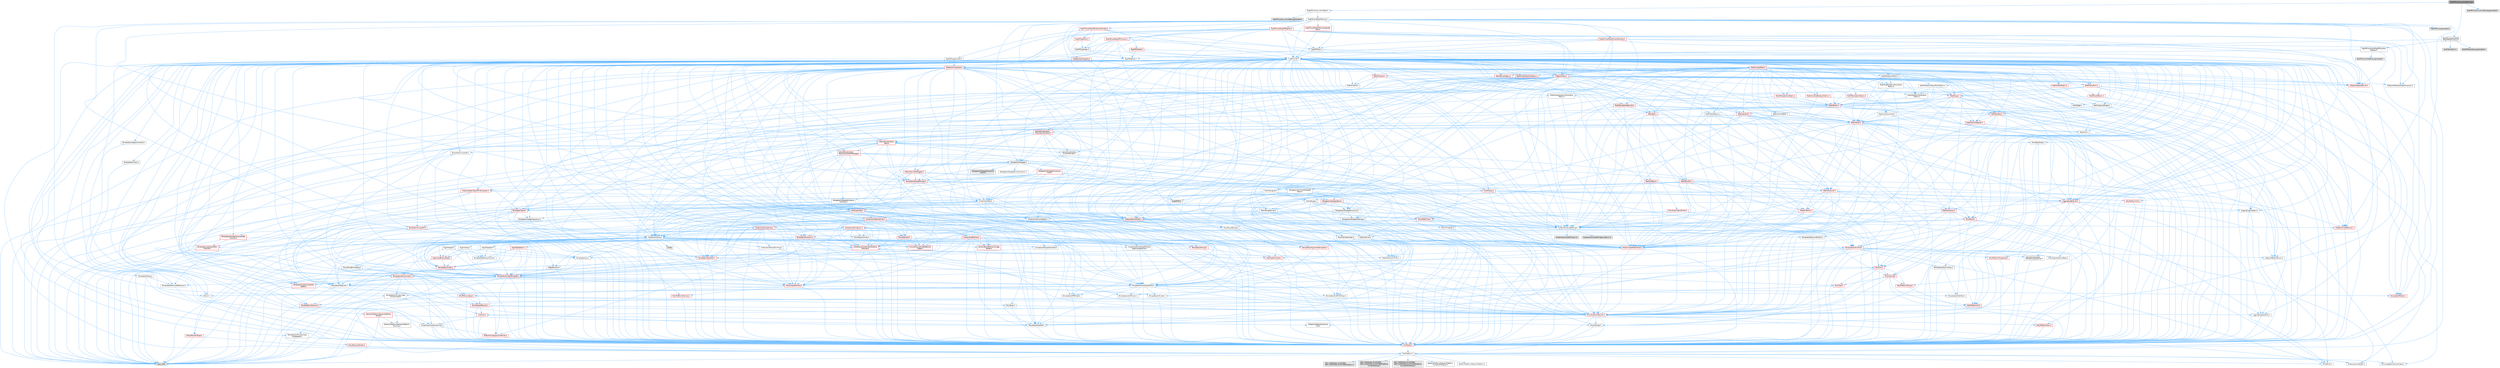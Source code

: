 digraph "RigVMFunction_AnimEasing.h"
{
 // INTERACTIVE_SVG=YES
 // LATEX_PDF_SIZE
  bgcolor="transparent";
  edge [fontname=Helvetica,fontsize=10,labelfontname=Helvetica,labelfontsize=10];
  node [fontname=Helvetica,fontsize=10,shape=box,height=0.2,width=0.4];
  Node1 [id="Node000001",label="RigVMFunction_AnimEasing.h",height=0.2,width=0.4,color="gray40", fillcolor="grey60", style="filled", fontcolor="black",tooltip=" "];
  Node1 -> Node2 [id="edge1_Node000001_Node000002",color="steelblue1",style="solid",tooltip=" "];
  Node2 [id="Node000002",label="RigVMFunction_AnimBase.h",height=0.2,width=0.4,color="grey40", fillcolor="white", style="filled",URL="$d8/da4/RigVMFunction__AnimBase_8h.html",tooltip=" "];
  Node2 -> Node3 [id="edge2_Node000002_Node000003",color="steelblue1",style="solid",tooltip=" "];
  Node3 [id="Node000003",label="RigVMCore/RigVMStruct.h",height=0.2,width=0.4,color="grey40", fillcolor="white", style="filled",URL="$de/dfb/RigVMStruct_8h.html",tooltip=" "];
  Node3 -> Node4 [id="edge3_Node000003_Node000004",color="steelblue1",style="solid",tooltip=" "];
  Node4 [id="Node000004",label="Containers/Array.h",height=0.2,width=0.4,color="grey40", fillcolor="white", style="filled",URL="$df/dd0/Array_8h.html",tooltip=" "];
  Node4 -> Node5 [id="edge4_Node000004_Node000005",color="steelblue1",style="solid",tooltip=" "];
  Node5 [id="Node000005",label="CoreTypes.h",height=0.2,width=0.4,color="red", fillcolor="#FFF0F0", style="filled",URL="$dc/dec/CoreTypes_8h.html",tooltip=" "];
  Node5 -> Node6 [id="edge5_Node000005_Node000006",color="steelblue1",style="solid",tooltip=" "];
  Node6 [id="Node000006",label="HAL/Platform.h",height=0.2,width=0.4,color="grey40", fillcolor="white", style="filled",URL="$d9/dd0/Platform_8h.html",tooltip=" "];
  Node6 -> Node7 [id="edge6_Node000006_Node000007",color="steelblue1",style="solid",tooltip=" "];
  Node7 [id="Node000007",label="Misc/Build.h",height=0.2,width=0.4,color="grey40", fillcolor="white", style="filled",URL="$d3/dbb/Build_8h.html",tooltip=" "];
  Node6 -> Node8 [id="edge7_Node000006_Node000008",color="steelblue1",style="solid",tooltip=" "];
  Node8 [id="Node000008",label="Misc/LargeWorldCoordinates.h",height=0.2,width=0.4,color="grey40", fillcolor="white", style="filled",URL="$d2/dcb/LargeWorldCoordinates_8h.html",tooltip=" "];
  Node6 -> Node9 [id="edge8_Node000006_Node000009",color="steelblue1",style="solid",tooltip=" "];
  Node9 [id="Node000009",label="type_traits",height=0.2,width=0.4,color="grey60", fillcolor="#E0E0E0", style="filled",tooltip=" "];
  Node6 -> Node10 [id="edge9_Node000006_Node000010",color="steelblue1",style="solid",tooltip=" "];
  Node10 [id="Node000010",label="PreprocessorHelpers.h",height=0.2,width=0.4,color="grey40", fillcolor="white", style="filled",URL="$db/ddb/PreprocessorHelpers_8h.html",tooltip=" "];
  Node6 -> Node11 [id="edge10_Node000006_Node000011",color="steelblue1",style="solid",tooltip=" "];
  Node11 [id="Node000011",label="UBT_COMPILED_PLATFORM\l/UBT_COMPILED_PLATFORMPlatform\lCompilerPreSetup.h",height=0.2,width=0.4,color="grey60", fillcolor="#E0E0E0", style="filled",tooltip=" "];
  Node6 -> Node12 [id="edge11_Node000006_Node000012",color="steelblue1",style="solid",tooltip=" "];
  Node12 [id="Node000012",label="GenericPlatform/GenericPlatform\lCompilerPreSetup.h",height=0.2,width=0.4,color="grey40", fillcolor="white", style="filled",URL="$d9/dc8/GenericPlatformCompilerPreSetup_8h.html",tooltip=" "];
  Node6 -> Node13 [id="edge12_Node000006_Node000013",color="steelblue1",style="solid",tooltip=" "];
  Node13 [id="Node000013",label="GenericPlatform/GenericPlatform.h",height=0.2,width=0.4,color="grey40", fillcolor="white", style="filled",URL="$d6/d84/GenericPlatform_8h.html",tooltip=" "];
  Node6 -> Node14 [id="edge13_Node000006_Node000014",color="steelblue1",style="solid",tooltip=" "];
  Node14 [id="Node000014",label="UBT_COMPILED_PLATFORM\l/UBT_COMPILED_PLATFORMPlatform.h",height=0.2,width=0.4,color="grey60", fillcolor="#E0E0E0", style="filled",tooltip=" "];
  Node6 -> Node15 [id="edge14_Node000006_Node000015",color="steelblue1",style="solid",tooltip=" "];
  Node15 [id="Node000015",label="UBT_COMPILED_PLATFORM\l/UBT_COMPILED_PLATFORMPlatform\lCompilerSetup.h",height=0.2,width=0.4,color="grey60", fillcolor="#E0E0E0", style="filled",tooltip=" "];
  Node4 -> Node19 [id="edge15_Node000004_Node000019",color="steelblue1",style="solid",tooltip=" "];
  Node19 [id="Node000019",label="Misc/AssertionMacros.h",height=0.2,width=0.4,color="red", fillcolor="#FFF0F0", style="filled",URL="$d0/dfa/AssertionMacros_8h.html",tooltip=" "];
  Node19 -> Node5 [id="edge16_Node000019_Node000005",color="steelblue1",style="solid",tooltip=" "];
  Node19 -> Node6 [id="edge17_Node000019_Node000006",color="steelblue1",style="solid",tooltip=" "];
  Node19 -> Node20 [id="edge18_Node000019_Node000020",color="steelblue1",style="solid",tooltip=" "];
  Node20 [id="Node000020",label="HAL/PlatformMisc.h",height=0.2,width=0.4,color="red", fillcolor="#FFF0F0", style="filled",URL="$d0/df5/PlatformMisc_8h.html",tooltip=" "];
  Node20 -> Node5 [id="edge19_Node000020_Node000005",color="steelblue1",style="solid",tooltip=" "];
  Node19 -> Node10 [id="edge20_Node000019_Node000010",color="steelblue1",style="solid",tooltip=" "];
  Node19 -> Node56 [id="edge21_Node000019_Node000056",color="steelblue1",style="solid",tooltip=" "];
  Node56 [id="Node000056",label="Templates/EnableIf.h",height=0.2,width=0.4,color="grey40", fillcolor="white", style="filled",URL="$d7/d60/EnableIf_8h.html",tooltip=" "];
  Node56 -> Node5 [id="edge22_Node000056_Node000005",color="steelblue1",style="solid",tooltip=" "];
  Node19 -> Node62 [id="edge23_Node000019_Node000062",color="steelblue1",style="solid",tooltip=" "];
  Node62 [id="Node000062",label="Misc/VarArgs.h",height=0.2,width=0.4,color="grey40", fillcolor="white", style="filled",URL="$d5/d6f/VarArgs_8h.html",tooltip=" "];
  Node62 -> Node5 [id="edge24_Node000062_Node000005",color="steelblue1",style="solid",tooltip=" "];
  Node4 -> Node70 [id="edge25_Node000004_Node000070",color="steelblue1",style="solid",tooltip=" "];
  Node70 [id="Node000070",label="Misc/IntrusiveUnsetOptional\lState.h",height=0.2,width=0.4,color="red", fillcolor="#FFF0F0", style="filled",URL="$d2/d0a/IntrusiveUnsetOptionalState_8h.html",tooltip=" "];
  Node4 -> Node72 [id="edge26_Node000004_Node000072",color="steelblue1",style="solid",tooltip=" "];
  Node72 [id="Node000072",label="Misc/ReverseIterate.h",height=0.2,width=0.4,color="red", fillcolor="#FFF0F0", style="filled",URL="$db/de3/ReverseIterate_8h.html",tooltip=" "];
  Node72 -> Node6 [id="edge27_Node000072_Node000006",color="steelblue1",style="solid",tooltip=" "];
  Node4 -> Node74 [id="edge28_Node000004_Node000074",color="steelblue1",style="solid",tooltip=" "];
  Node74 [id="Node000074",label="HAL/UnrealMemory.h",height=0.2,width=0.4,color="red", fillcolor="#FFF0F0", style="filled",URL="$d9/d96/UnrealMemory_8h.html",tooltip=" "];
  Node74 -> Node5 [id="edge29_Node000074_Node000005",color="steelblue1",style="solid",tooltip=" "];
  Node74 -> Node78 [id="edge30_Node000074_Node000078",color="steelblue1",style="solid",tooltip=" "];
  Node78 [id="Node000078",label="HAL/MemoryBase.h",height=0.2,width=0.4,color="red", fillcolor="#FFF0F0", style="filled",URL="$d6/d9f/MemoryBase_8h.html",tooltip=" "];
  Node78 -> Node5 [id="edge31_Node000078_Node000005",color="steelblue1",style="solid",tooltip=" "];
  Node78 -> Node49 [id="edge32_Node000078_Node000049",color="steelblue1",style="solid",tooltip=" "];
  Node49 [id="Node000049",label="HAL/PlatformAtomics.h",height=0.2,width=0.4,color="red", fillcolor="#FFF0F0", style="filled",URL="$d3/d36/PlatformAtomics_8h.html",tooltip=" "];
  Node49 -> Node5 [id="edge33_Node000049_Node000005",color="steelblue1",style="solid",tooltip=" "];
  Node78 -> Node32 [id="edge34_Node000078_Node000032",color="steelblue1",style="solid",tooltip=" "];
  Node32 [id="Node000032",label="HAL/PlatformCrt.h",height=0.2,width=0.4,color="red", fillcolor="#FFF0F0", style="filled",URL="$d8/d75/PlatformCrt_8h.html",tooltip=" "];
  Node78 -> Node79 [id="edge35_Node000078_Node000079",color="steelblue1",style="solid",tooltip=" "];
  Node79 [id="Node000079",label="Misc/Exec.h",height=0.2,width=0.4,color="grey40", fillcolor="white", style="filled",URL="$de/ddb/Exec_8h.html",tooltip=" "];
  Node79 -> Node5 [id="edge36_Node000079_Node000005",color="steelblue1",style="solid",tooltip=" "];
  Node79 -> Node19 [id="edge37_Node000079_Node000019",color="steelblue1",style="solid",tooltip=" "];
  Node78 -> Node80 [id="edge38_Node000078_Node000080",color="steelblue1",style="solid",tooltip=" "];
  Node80 [id="Node000080",label="Misc/OutputDevice.h",height=0.2,width=0.4,color="red", fillcolor="#FFF0F0", style="filled",URL="$d7/d32/OutputDevice_8h.html",tooltip=" "];
  Node80 -> Node27 [id="edge39_Node000080_Node000027",color="steelblue1",style="solid",tooltip=" "];
  Node27 [id="Node000027",label="CoreFwd.h",height=0.2,width=0.4,color="red", fillcolor="#FFF0F0", style="filled",URL="$d1/d1e/CoreFwd_8h.html",tooltip=" "];
  Node27 -> Node5 [id="edge40_Node000027_Node000005",color="steelblue1",style="solid",tooltip=" "];
  Node27 -> Node28 [id="edge41_Node000027_Node000028",color="steelblue1",style="solid",tooltip=" "];
  Node28 [id="Node000028",label="Containers/ContainersFwd.h",height=0.2,width=0.4,color="grey40", fillcolor="white", style="filled",URL="$d4/d0a/ContainersFwd_8h.html",tooltip=" "];
  Node28 -> Node6 [id="edge42_Node000028_Node000006",color="steelblue1",style="solid",tooltip=" "];
  Node28 -> Node5 [id="edge43_Node000028_Node000005",color="steelblue1",style="solid",tooltip=" "];
  Node28 -> Node25 [id="edge44_Node000028_Node000025",color="steelblue1",style="solid",tooltip=" "];
  Node25 [id="Node000025",label="Traits/IsContiguousContainer.h",height=0.2,width=0.4,color="red", fillcolor="#FFF0F0", style="filled",URL="$d5/d3c/IsContiguousContainer_8h.html",tooltip=" "];
  Node25 -> Node5 [id="edge45_Node000025_Node000005",color="steelblue1",style="solid",tooltip=" "];
  Node27 -> Node30 [id="edge46_Node000027_Node000030",color="steelblue1",style="solid",tooltip=" "];
  Node30 [id="Node000030",label="UObject/UObjectHierarchy\lFwd.h",height=0.2,width=0.4,color="grey40", fillcolor="white", style="filled",URL="$d3/d13/UObjectHierarchyFwd_8h.html",tooltip=" "];
  Node80 -> Node5 [id="edge47_Node000080_Node000005",color="steelblue1",style="solid",tooltip=" "];
  Node80 -> Node81 [id="edge48_Node000080_Node000081",color="steelblue1",style="solid",tooltip=" "];
  Node81 [id="Node000081",label="Logging/LogVerbosity.h",height=0.2,width=0.4,color="grey40", fillcolor="white", style="filled",URL="$d2/d8f/LogVerbosity_8h.html",tooltip=" "];
  Node81 -> Node5 [id="edge49_Node000081_Node000005",color="steelblue1",style="solid",tooltip=" "];
  Node80 -> Node62 [id="edge50_Node000080_Node000062",color="steelblue1",style="solid",tooltip=" "];
  Node74 -> Node91 [id="edge51_Node000074_Node000091",color="steelblue1",style="solid",tooltip=" "];
  Node91 [id="Node000091",label="HAL/PlatformMemory.h",height=0.2,width=0.4,color="red", fillcolor="#FFF0F0", style="filled",URL="$de/d68/PlatformMemory_8h.html",tooltip=" "];
  Node91 -> Node5 [id="edge52_Node000091_Node000005",color="steelblue1",style="solid",tooltip=" "];
  Node74 -> Node94 [id="edge53_Node000074_Node000094",color="steelblue1",style="solid",tooltip=" "];
  Node94 [id="Node000094",label="Templates/IsPointer.h",height=0.2,width=0.4,color="grey40", fillcolor="white", style="filled",URL="$d7/d05/IsPointer_8h.html",tooltip=" "];
  Node94 -> Node5 [id="edge54_Node000094_Node000005",color="steelblue1",style="solid",tooltip=" "];
  Node4 -> Node95 [id="edge55_Node000004_Node000095",color="steelblue1",style="solid",tooltip=" "];
  Node95 [id="Node000095",label="Templates/UnrealTypeTraits.h",height=0.2,width=0.4,color="grey40", fillcolor="white", style="filled",URL="$d2/d2d/UnrealTypeTraits_8h.html",tooltip=" "];
  Node95 -> Node5 [id="edge56_Node000095_Node000005",color="steelblue1",style="solid",tooltip=" "];
  Node95 -> Node94 [id="edge57_Node000095_Node000094",color="steelblue1",style="solid",tooltip=" "];
  Node95 -> Node19 [id="edge58_Node000095_Node000019",color="steelblue1",style="solid",tooltip=" "];
  Node95 -> Node87 [id="edge59_Node000095_Node000087",color="steelblue1",style="solid",tooltip=" "];
  Node87 [id="Node000087",label="Templates/AndOrNot.h",height=0.2,width=0.4,color="grey40", fillcolor="white", style="filled",URL="$db/d0a/AndOrNot_8h.html",tooltip=" "];
  Node87 -> Node5 [id="edge60_Node000087_Node000005",color="steelblue1",style="solid",tooltip=" "];
  Node95 -> Node56 [id="edge61_Node000095_Node000056",color="steelblue1",style="solid",tooltip=" "];
  Node95 -> Node96 [id="edge62_Node000095_Node000096",color="steelblue1",style="solid",tooltip=" "];
  Node96 [id="Node000096",label="Templates/IsArithmetic.h",height=0.2,width=0.4,color="grey40", fillcolor="white", style="filled",URL="$d2/d5d/IsArithmetic_8h.html",tooltip=" "];
  Node96 -> Node5 [id="edge63_Node000096_Node000005",color="steelblue1",style="solid",tooltip=" "];
  Node95 -> Node59 [id="edge64_Node000095_Node000059",color="steelblue1",style="solid",tooltip=" "];
  Node59 [id="Node000059",label="IsEnum.h",height=0.2,width=0.4,color="grey40", fillcolor="white", style="filled",URL="$d4/de5/IsEnum_8h.html",tooltip=" "];
  Node95 -> Node97 [id="edge65_Node000095_Node000097",color="steelblue1",style="solid",tooltip=" "];
  Node97 [id="Node000097",label="Templates/Models.h",height=0.2,width=0.4,color="red", fillcolor="#FFF0F0", style="filled",URL="$d3/d0c/Models_8h.html",tooltip=" "];
  Node95 -> Node98 [id="edge66_Node000095_Node000098",color="steelblue1",style="solid",tooltip=" "];
  Node98 [id="Node000098",label="Templates/IsPODType.h",height=0.2,width=0.4,color="grey40", fillcolor="white", style="filled",URL="$d7/db1/IsPODType_8h.html",tooltip=" "];
  Node98 -> Node5 [id="edge67_Node000098_Node000005",color="steelblue1",style="solid",tooltip=" "];
  Node95 -> Node99 [id="edge68_Node000095_Node000099",color="steelblue1",style="solid",tooltip=" "];
  Node99 [id="Node000099",label="Templates/IsUECoreType.h",height=0.2,width=0.4,color="grey40", fillcolor="white", style="filled",URL="$d1/db8/IsUECoreType_8h.html",tooltip=" "];
  Node99 -> Node5 [id="edge69_Node000099_Node000005",color="steelblue1",style="solid",tooltip=" "];
  Node99 -> Node9 [id="edge70_Node000099_Node000009",color="steelblue1",style="solid",tooltip=" "];
  Node95 -> Node88 [id="edge71_Node000095_Node000088",color="steelblue1",style="solid",tooltip=" "];
  Node88 [id="Node000088",label="Templates/IsTriviallyCopy\lConstructible.h",height=0.2,width=0.4,color="grey40", fillcolor="white", style="filled",URL="$d3/d78/IsTriviallyCopyConstructible_8h.html",tooltip=" "];
  Node88 -> Node5 [id="edge72_Node000088_Node000005",color="steelblue1",style="solid",tooltip=" "];
  Node88 -> Node9 [id="edge73_Node000088_Node000009",color="steelblue1",style="solid",tooltip=" "];
  Node4 -> Node100 [id="edge74_Node000004_Node000100",color="steelblue1",style="solid",tooltip=" "];
  Node100 [id="Node000100",label="Templates/UnrealTemplate.h",height=0.2,width=0.4,color="red", fillcolor="#FFF0F0", style="filled",URL="$d4/d24/UnrealTemplate_8h.html",tooltip=" "];
  Node100 -> Node5 [id="edge75_Node000100_Node000005",color="steelblue1",style="solid",tooltip=" "];
  Node100 -> Node94 [id="edge76_Node000100_Node000094",color="steelblue1",style="solid",tooltip=" "];
  Node100 -> Node74 [id="edge77_Node000100_Node000074",color="steelblue1",style="solid",tooltip=" "];
  Node100 -> Node95 [id="edge78_Node000100_Node000095",color="steelblue1",style="solid",tooltip=" "];
  Node100 -> Node103 [id="edge79_Node000100_Node000103",color="steelblue1",style="solid",tooltip=" "];
  Node103 [id="Node000103",label="Templates/RemoveReference.h",height=0.2,width=0.4,color="grey40", fillcolor="white", style="filled",URL="$da/dbe/RemoveReference_8h.html",tooltip=" "];
  Node103 -> Node5 [id="edge80_Node000103_Node000005",color="steelblue1",style="solid",tooltip=" "];
  Node100 -> Node64 [id="edge81_Node000100_Node000064",color="steelblue1",style="solid",tooltip=" "];
  Node64 [id="Node000064",label="Templates/Requires.h",height=0.2,width=0.4,color="grey40", fillcolor="white", style="filled",URL="$dc/d96/Requires_8h.html",tooltip=" "];
  Node64 -> Node56 [id="edge82_Node000064_Node000056",color="steelblue1",style="solid",tooltip=" "];
  Node64 -> Node9 [id="edge83_Node000064_Node000009",color="steelblue1",style="solid",tooltip=" "];
  Node100 -> Node104 [id="edge84_Node000100_Node000104",color="steelblue1",style="solid",tooltip=" "];
  Node104 [id="Node000104",label="Templates/TypeCompatible\lBytes.h",height=0.2,width=0.4,color="red", fillcolor="#FFF0F0", style="filled",URL="$df/d0a/TypeCompatibleBytes_8h.html",tooltip=" "];
  Node104 -> Node5 [id="edge85_Node000104_Node000005",color="steelblue1",style="solid",tooltip=" "];
  Node104 -> Node9 [id="edge86_Node000104_Node000009",color="steelblue1",style="solid",tooltip=" "];
  Node100 -> Node25 [id="edge87_Node000100_Node000025",color="steelblue1",style="solid",tooltip=" "];
  Node100 -> Node9 [id="edge88_Node000100_Node000009",color="steelblue1",style="solid",tooltip=" "];
  Node4 -> Node106 [id="edge89_Node000004_Node000106",color="steelblue1",style="solid",tooltip=" "];
  Node106 [id="Node000106",label="Containers/AllowShrinking.h",height=0.2,width=0.4,color="grey40", fillcolor="white", style="filled",URL="$d7/d1a/AllowShrinking_8h.html",tooltip=" "];
  Node106 -> Node5 [id="edge90_Node000106_Node000005",color="steelblue1",style="solid",tooltip=" "];
  Node4 -> Node107 [id="edge91_Node000004_Node000107",color="steelblue1",style="solid",tooltip=" "];
  Node107 [id="Node000107",label="Containers/ContainerAllocation\lPolicies.h",height=0.2,width=0.4,color="red", fillcolor="#FFF0F0", style="filled",URL="$d7/dff/ContainerAllocationPolicies_8h.html",tooltip=" "];
  Node107 -> Node5 [id="edge92_Node000107_Node000005",color="steelblue1",style="solid",tooltip=" "];
  Node107 -> Node107 [id="edge93_Node000107_Node000107",color="steelblue1",style="solid",tooltip=" "];
  Node107 -> Node109 [id="edge94_Node000107_Node000109",color="steelblue1",style="solid",tooltip=" "];
  Node109 [id="Node000109",label="HAL/PlatformMath.h",height=0.2,width=0.4,color="red", fillcolor="#FFF0F0", style="filled",URL="$dc/d53/PlatformMath_8h.html",tooltip=" "];
  Node109 -> Node5 [id="edge95_Node000109_Node000005",color="steelblue1",style="solid",tooltip=" "];
  Node107 -> Node74 [id="edge96_Node000107_Node000074",color="steelblue1",style="solid",tooltip=" "];
  Node107 -> Node42 [id="edge97_Node000107_Node000042",color="steelblue1",style="solid",tooltip=" "];
  Node42 [id="Node000042",label="Math/NumericLimits.h",height=0.2,width=0.4,color="grey40", fillcolor="white", style="filled",URL="$df/d1b/NumericLimits_8h.html",tooltip=" "];
  Node42 -> Node5 [id="edge98_Node000042_Node000005",color="steelblue1",style="solid",tooltip=" "];
  Node107 -> Node19 [id="edge99_Node000107_Node000019",color="steelblue1",style="solid",tooltip=" "];
  Node107 -> Node118 [id="edge100_Node000107_Node000118",color="steelblue1",style="solid",tooltip=" "];
  Node118 [id="Node000118",label="Templates/MemoryOps.h",height=0.2,width=0.4,color="red", fillcolor="#FFF0F0", style="filled",URL="$db/dea/MemoryOps_8h.html",tooltip=" "];
  Node118 -> Node5 [id="edge101_Node000118_Node000005",color="steelblue1",style="solid",tooltip=" "];
  Node118 -> Node74 [id="edge102_Node000118_Node000074",color="steelblue1",style="solid",tooltip=" "];
  Node118 -> Node89 [id="edge103_Node000118_Node000089",color="steelblue1",style="solid",tooltip=" "];
  Node89 [id="Node000089",label="Templates/IsTriviallyCopy\lAssignable.h",height=0.2,width=0.4,color="grey40", fillcolor="white", style="filled",URL="$d2/df2/IsTriviallyCopyAssignable_8h.html",tooltip=" "];
  Node89 -> Node5 [id="edge104_Node000089_Node000005",color="steelblue1",style="solid",tooltip=" "];
  Node89 -> Node9 [id="edge105_Node000089_Node000009",color="steelblue1",style="solid",tooltip=" "];
  Node118 -> Node88 [id="edge106_Node000118_Node000088",color="steelblue1",style="solid",tooltip=" "];
  Node118 -> Node64 [id="edge107_Node000118_Node000064",color="steelblue1",style="solid",tooltip=" "];
  Node118 -> Node95 [id="edge108_Node000118_Node000095",color="steelblue1",style="solid",tooltip=" "];
  Node118 -> Node9 [id="edge109_Node000118_Node000009",color="steelblue1",style="solid",tooltip=" "];
  Node107 -> Node104 [id="edge110_Node000107_Node000104",color="steelblue1",style="solid",tooltip=" "];
  Node107 -> Node9 [id="edge111_Node000107_Node000009",color="steelblue1",style="solid",tooltip=" "];
  Node4 -> Node119 [id="edge112_Node000004_Node000119",color="steelblue1",style="solid",tooltip=" "];
  Node119 [id="Node000119",label="Containers/ContainerElement\lTypeCompatibility.h",height=0.2,width=0.4,color="grey40", fillcolor="white", style="filled",URL="$df/ddf/ContainerElementTypeCompatibility_8h.html",tooltip=" "];
  Node119 -> Node5 [id="edge113_Node000119_Node000005",color="steelblue1",style="solid",tooltip=" "];
  Node119 -> Node95 [id="edge114_Node000119_Node000095",color="steelblue1",style="solid",tooltip=" "];
  Node4 -> Node120 [id="edge115_Node000004_Node000120",color="steelblue1",style="solid",tooltip=" "];
  Node120 [id="Node000120",label="Serialization/Archive.h",height=0.2,width=0.4,color="red", fillcolor="#FFF0F0", style="filled",URL="$d7/d3b/Archive_8h.html",tooltip=" "];
  Node120 -> Node27 [id="edge116_Node000120_Node000027",color="steelblue1",style="solid",tooltip=" "];
  Node120 -> Node5 [id="edge117_Node000120_Node000005",color="steelblue1",style="solid",tooltip=" "];
  Node120 -> Node121 [id="edge118_Node000120_Node000121",color="steelblue1",style="solid",tooltip=" "];
  Node121 [id="Node000121",label="HAL/PlatformProperties.h",height=0.2,width=0.4,color="red", fillcolor="#FFF0F0", style="filled",URL="$d9/db0/PlatformProperties_8h.html",tooltip=" "];
  Node121 -> Node5 [id="edge119_Node000121_Node000005",color="steelblue1",style="solid",tooltip=" "];
  Node120 -> Node124 [id="edge120_Node000120_Node000124",color="steelblue1",style="solid",tooltip=" "];
  Node124 [id="Node000124",label="Internationalization\l/TextNamespaceFwd.h",height=0.2,width=0.4,color="grey40", fillcolor="white", style="filled",URL="$d8/d97/TextNamespaceFwd_8h.html",tooltip=" "];
  Node124 -> Node5 [id="edge121_Node000124_Node000005",color="steelblue1",style="solid",tooltip=" "];
  Node120 -> Node19 [id="edge122_Node000120_Node000019",color="steelblue1",style="solid",tooltip=" "];
  Node120 -> Node7 [id="edge123_Node000120_Node000007",color="steelblue1",style="solid",tooltip=" "];
  Node120 -> Node125 [id="edge124_Node000120_Node000125",color="steelblue1",style="solid",tooltip=" "];
  Node125 [id="Node000125",label="Misc/EngineVersionBase.h",height=0.2,width=0.4,color="grey40", fillcolor="white", style="filled",URL="$d5/d2b/EngineVersionBase_8h.html",tooltip=" "];
  Node125 -> Node5 [id="edge125_Node000125_Node000005",color="steelblue1",style="solid",tooltip=" "];
  Node120 -> Node62 [id="edge126_Node000120_Node000062",color="steelblue1",style="solid",tooltip=" "];
  Node120 -> Node56 [id="edge127_Node000120_Node000056",color="steelblue1",style="solid",tooltip=" "];
  Node120 -> Node128 [id="edge128_Node000120_Node000128",color="steelblue1",style="solid",tooltip=" "];
  Node128 [id="Node000128",label="Templates/IsEnumClass.h",height=0.2,width=0.4,color="grey40", fillcolor="white", style="filled",URL="$d7/d15/IsEnumClass_8h.html",tooltip=" "];
  Node128 -> Node5 [id="edge129_Node000128_Node000005",color="steelblue1",style="solid",tooltip=" "];
  Node128 -> Node87 [id="edge130_Node000128_Node000087",color="steelblue1",style="solid",tooltip=" "];
  Node120 -> Node100 [id="edge131_Node000120_Node000100",color="steelblue1",style="solid",tooltip=" "];
  Node120 -> Node129 [id="edge132_Node000120_Node000129",color="steelblue1",style="solid",tooltip=" "];
  Node129 [id="Node000129",label="UObject/ObjectVersion.h",height=0.2,width=0.4,color="grey40", fillcolor="white", style="filled",URL="$da/d63/ObjectVersion_8h.html",tooltip=" "];
  Node129 -> Node5 [id="edge133_Node000129_Node000005",color="steelblue1",style="solid",tooltip=" "];
  Node4 -> Node130 [id="edge134_Node000004_Node000130",color="steelblue1",style="solid",tooltip=" "];
  Node130 [id="Node000130",label="Serialization/MemoryImage\lWriter.h",height=0.2,width=0.4,color="red", fillcolor="#FFF0F0", style="filled",URL="$d0/d08/MemoryImageWriter_8h.html",tooltip=" "];
  Node130 -> Node5 [id="edge135_Node000130_Node000005",color="steelblue1",style="solid",tooltip=" "];
  Node4 -> Node144 [id="edge136_Node000004_Node000144",color="steelblue1",style="solid",tooltip=" "];
  Node144 [id="Node000144",label="Algo/Heapify.h",height=0.2,width=0.4,color="grey40", fillcolor="white", style="filled",URL="$d0/d2a/Heapify_8h.html",tooltip=" "];
  Node144 -> Node145 [id="edge137_Node000144_Node000145",color="steelblue1",style="solid",tooltip=" "];
  Node145 [id="Node000145",label="Algo/Impl/BinaryHeap.h",height=0.2,width=0.4,color="red", fillcolor="#FFF0F0", style="filled",URL="$d7/da3/Algo_2Impl_2BinaryHeap_8h.html",tooltip=" "];
  Node145 -> Node146 [id="edge138_Node000145_Node000146",color="steelblue1",style="solid",tooltip=" "];
  Node146 [id="Node000146",label="Templates/Invoke.h",height=0.2,width=0.4,color="red", fillcolor="#FFF0F0", style="filled",URL="$d7/deb/Invoke_8h.html",tooltip=" "];
  Node146 -> Node5 [id="edge139_Node000146_Node000005",color="steelblue1",style="solid",tooltip=" "];
  Node146 -> Node100 [id="edge140_Node000146_Node000100",color="steelblue1",style="solid",tooltip=" "];
  Node146 -> Node9 [id="edge141_Node000146_Node000009",color="steelblue1",style="solid",tooltip=" "];
  Node145 -> Node9 [id="edge142_Node000145_Node000009",color="steelblue1",style="solid",tooltip=" "];
  Node144 -> Node150 [id="edge143_Node000144_Node000150",color="steelblue1",style="solid",tooltip=" "];
  Node150 [id="Node000150",label="Templates/IdentityFunctor.h",height=0.2,width=0.4,color="grey40", fillcolor="white", style="filled",URL="$d7/d2e/IdentityFunctor_8h.html",tooltip=" "];
  Node150 -> Node6 [id="edge144_Node000150_Node000006",color="steelblue1",style="solid",tooltip=" "];
  Node144 -> Node146 [id="edge145_Node000144_Node000146",color="steelblue1",style="solid",tooltip=" "];
  Node144 -> Node151 [id="edge146_Node000144_Node000151",color="steelblue1",style="solid",tooltip=" "];
  Node151 [id="Node000151",label="Templates/Less.h",height=0.2,width=0.4,color="grey40", fillcolor="white", style="filled",URL="$de/dc8/Less_8h.html",tooltip=" "];
  Node151 -> Node5 [id="edge147_Node000151_Node000005",color="steelblue1",style="solid",tooltip=" "];
  Node151 -> Node100 [id="edge148_Node000151_Node000100",color="steelblue1",style="solid",tooltip=" "];
  Node144 -> Node100 [id="edge149_Node000144_Node000100",color="steelblue1",style="solid",tooltip=" "];
  Node4 -> Node152 [id="edge150_Node000004_Node000152",color="steelblue1",style="solid",tooltip=" "];
  Node152 [id="Node000152",label="Algo/HeapSort.h",height=0.2,width=0.4,color="grey40", fillcolor="white", style="filled",URL="$d3/d92/HeapSort_8h.html",tooltip=" "];
  Node152 -> Node145 [id="edge151_Node000152_Node000145",color="steelblue1",style="solid",tooltip=" "];
  Node152 -> Node150 [id="edge152_Node000152_Node000150",color="steelblue1",style="solid",tooltip=" "];
  Node152 -> Node151 [id="edge153_Node000152_Node000151",color="steelblue1",style="solid",tooltip=" "];
  Node152 -> Node100 [id="edge154_Node000152_Node000100",color="steelblue1",style="solid",tooltip=" "];
  Node4 -> Node153 [id="edge155_Node000004_Node000153",color="steelblue1",style="solid",tooltip=" "];
  Node153 [id="Node000153",label="Algo/IsHeap.h",height=0.2,width=0.4,color="grey40", fillcolor="white", style="filled",URL="$de/d32/IsHeap_8h.html",tooltip=" "];
  Node153 -> Node145 [id="edge156_Node000153_Node000145",color="steelblue1",style="solid",tooltip=" "];
  Node153 -> Node150 [id="edge157_Node000153_Node000150",color="steelblue1",style="solid",tooltip=" "];
  Node153 -> Node146 [id="edge158_Node000153_Node000146",color="steelblue1",style="solid",tooltip=" "];
  Node153 -> Node151 [id="edge159_Node000153_Node000151",color="steelblue1",style="solid",tooltip=" "];
  Node153 -> Node100 [id="edge160_Node000153_Node000100",color="steelblue1",style="solid",tooltip=" "];
  Node4 -> Node145 [id="edge161_Node000004_Node000145",color="steelblue1",style="solid",tooltip=" "];
  Node4 -> Node154 [id="edge162_Node000004_Node000154",color="steelblue1",style="solid",tooltip=" "];
  Node154 [id="Node000154",label="Algo/StableSort.h",height=0.2,width=0.4,color="red", fillcolor="#FFF0F0", style="filled",URL="$d7/d3c/StableSort_8h.html",tooltip=" "];
  Node154 -> Node150 [id="edge163_Node000154_Node000150",color="steelblue1",style="solid",tooltip=" "];
  Node154 -> Node146 [id="edge164_Node000154_Node000146",color="steelblue1",style="solid",tooltip=" "];
  Node154 -> Node151 [id="edge165_Node000154_Node000151",color="steelblue1",style="solid",tooltip=" "];
  Node154 -> Node100 [id="edge166_Node000154_Node000100",color="steelblue1",style="solid",tooltip=" "];
  Node4 -> Node157 [id="edge167_Node000004_Node000157",color="steelblue1",style="solid",tooltip=" "];
  Node157 [id="Node000157",label="Concepts/GetTypeHashable.h",height=0.2,width=0.4,color="grey40", fillcolor="white", style="filled",URL="$d3/da2/GetTypeHashable_8h.html",tooltip=" "];
  Node157 -> Node5 [id="edge168_Node000157_Node000005",color="steelblue1",style="solid",tooltip=" "];
  Node157 -> Node135 [id="edge169_Node000157_Node000135",color="steelblue1",style="solid",tooltip=" "];
  Node135 [id="Node000135",label="Templates/TypeHash.h",height=0.2,width=0.4,color="red", fillcolor="#FFF0F0", style="filled",URL="$d1/d62/TypeHash_8h.html",tooltip=" "];
  Node135 -> Node5 [id="edge170_Node000135_Node000005",color="steelblue1",style="solid",tooltip=" "];
  Node135 -> Node64 [id="edge171_Node000135_Node000064",color="steelblue1",style="solid",tooltip=" "];
  Node135 -> Node136 [id="edge172_Node000135_Node000136",color="steelblue1",style="solid",tooltip=" "];
  Node136 [id="Node000136",label="Misc/Crc.h",height=0.2,width=0.4,color="red", fillcolor="#FFF0F0", style="filled",URL="$d4/dd2/Crc_8h.html",tooltip=" "];
  Node136 -> Node5 [id="edge173_Node000136_Node000005",color="steelblue1",style="solid",tooltip=" "];
  Node136 -> Node76 [id="edge174_Node000136_Node000076",color="steelblue1",style="solid",tooltip=" "];
  Node76 [id="Node000076",label="HAL/PlatformString.h",height=0.2,width=0.4,color="red", fillcolor="#FFF0F0", style="filled",URL="$db/db5/PlatformString_8h.html",tooltip=" "];
  Node76 -> Node5 [id="edge175_Node000076_Node000005",color="steelblue1",style="solid",tooltip=" "];
  Node136 -> Node19 [id="edge176_Node000136_Node000019",color="steelblue1",style="solid",tooltip=" "];
  Node136 -> Node137 [id="edge177_Node000136_Node000137",color="steelblue1",style="solid",tooltip=" "];
  Node137 [id="Node000137",label="Misc/CString.h",height=0.2,width=0.4,color="red", fillcolor="#FFF0F0", style="filled",URL="$d2/d49/CString_8h.html",tooltip=" "];
  Node137 -> Node5 [id="edge178_Node000137_Node000005",color="steelblue1",style="solid",tooltip=" "];
  Node137 -> Node32 [id="edge179_Node000137_Node000032",color="steelblue1",style="solid",tooltip=" "];
  Node137 -> Node76 [id="edge180_Node000137_Node000076",color="steelblue1",style="solid",tooltip=" "];
  Node137 -> Node19 [id="edge181_Node000137_Node000019",color="steelblue1",style="solid",tooltip=" "];
  Node137 -> Node138 [id="edge182_Node000137_Node000138",color="steelblue1",style="solid",tooltip=" "];
  Node138 [id="Node000138",label="Misc/Char.h",height=0.2,width=0.4,color="red", fillcolor="#FFF0F0", style="filled",URL="$d0/d58/Char_8h.html",tooltip=" "];
  Node138 -> Node5 [id="edge183_Node000138_Node000005",color="steelblue1",style="solid",tooltip=" "];
  Node138 -> Node9 [id="edge184_Node000138_Node000009",color="steelblue1",style="solid",tooltip=" "];
  Node137 -> Node62 [id="edge185_Node000137_Node000062",color="steelblue1",style="solid",tooltip=" "];
  Node136 -> Node138 [id="edge186_Node000136_Node000138",color="steelblue1",style="solid",tooltip=" "];
  Node136 -> Node95 [id="edge187_Node000136_Node000095",color="steelblue1",style="solid",tooltip=" "];
  Node135 -> Node9 [id="edge188_Node000135_Node000009",color="steelblue1",style="solid",tooltip=" "];
  Node4 -> Node150 [id="edge189_Node000004_Node000150",color="steelblue1",style="solid",tooltip=" "];
  Node4 -> Node146 [id="edge190_Node000004_Node000146",color="steelblue1",style="solid",tooltip=" "];
  Node4 -> Node151 [id="edge191_Node000004_Node000151",color="steelblue1",style="solid",tooltip=" "];
  Node4 -> Node158 [id="edge192_Node000004_Node000158",color="steelblue1",style="solid",tooltip=" "];
  Node158 [id="Node000158",label="Templates/LosesQualifiers\lFromTo.h",height=0.2,width=0.4,color="red", fillcolor="#FFF0F0", style="filled",URL="$d2/db3/LosesQualifiersFromTo_8h.html",tooltip=" "];
  Node158 -> Node9 [id="edge193_Node000158_Node000009",color="steelblue1",style="solid",tooltip=" "];
  Node4 -> Node64 [id="edge194_Node000004_Node000064",color="steelblue1",style="solid",tooltip=" "];
  Node4 -> Node159 [id="edge195_Node000004_Node000159",color="steelblue1",style="solid",tooltip=" "];
  Node159 [id="Node000159",label="Templates/Sorting.h",height=0.2,width=0.4,color="red", fillcolor="#FFF0F0", style="filled",URL="$d3/d9e/Sorting_8h.html",tooltip=" "];
  Node159 -> Node5 [id="edge196_Node000159_Node000005",color="steelblue1",style="solid",tooltip=" "];
  Node159 -> Node109 [id="edge197_Node000159_Node000109",color="steelblue1",style="solid",tooltip=" "];
  Node159 -> Node151 [id="edge198_Node000159_Node000151",color="steelblue1",style="solid",tooltip=" "];
  Node4 -> Node163 [id="edge199_Node000004_Node000163",color="steelblue1",style="solid",tooltip=" "];
  Node163 [id="Node000163",label="Templates/AlignmentTemplates.h",height=0.2,width=0.4,color="red", fillcolor="#FFF0F0", style="filled",URL="$dd/d32/AlignmentTemplates_8h.html",tooltip=" "];
  Node163 -> Node5 [id="edge200_Node000163_Node000005",color="steelblue1",style="solid",tooltip=" "];
  Node163 -> Node94 [id="edge201_Node000163_Node000094",color="steelblue1",style="solid",tooltip=" "];
  Node4 -> Node23 [id="edge202_Node000004_Node000023",color="steelblue1",style="solid",tooltip=" "];
  Node23 [id="Node000023",label="Traits/ElementType.h",height=0.2,width=0.4,color="red", fillcolor="#FFF0F0", style="filled",URL="$d5/d4f/ElementType_8h.html",tooltip=" "];
  Node23 -> Node6 [id="edge203_Node000023_Node000006",color="steelblue1",style="solid",tooltip=" "];
  Node23 -> Node9 [id="edge204_Node000023_Node000009",color="steelblue1",style="solid",tooltip=" "];
  Node4 -> Node115 [id="edge205_Node000004_Node000115",color="steelblue1",style="solid",tooltip=" "];
  Node115 [id="Node000115",label="limits",height=0.2,width=0.4,color="grey60", fillcolor="#E0E0E0", style="filled",tooltip=" "];
  Node4 -> Node9 [id="edge206_Node000004_Node000009",color="steelblue1",style="solid",tooltip=" "];
  Node3 -> Node164 [id="edge207_Node000003_Node000164",color="steelblue1",style="solid",tooltip=" "];
  Node164 [id="Node000164",label="Containers/Map.h",height=0.2,width=0.4,color="grey40", fillcolor="white", style="filled",URL="$df/d79/Map_8h.html",tooltip=" "];
  Node164 -> Node5 [id="edge208_Node000164_Node000005",color="steelblue1",style="solid",tooltip=" "];
  Node164 -> Node165 [id="edge209_Node000164_Node000165",color="steelblue1",style="solid",tooltip=" "];
  Node165 [id="Node000165",label="Algo/Reverse.h",height=0.2,width=0.4,color="grey40", fillcolor="white", style="filled",URL="$d5/d93/Reverse_8h.html",tooltip=" "];
  Node165 -> Node5 [id="edge210_Node000165_Node000005",color="steelblue1",style="solid",tooltip=" "];
  Node165 -> Node100 [id="edge211_Node000165_Node000100",color="steelblue1",style="solid",tooltip=" "];
  Node164 -> Node119 [id="edge212_Node000164_Node000119",color="steelblue1",style="solid",tooltip=" "];
  Node164 -> Node166 [id="edge213_Node000164_Node000166",color="steelblue1",style="solid",tooltip=" "];
  Node166 [id="Node000166",label="Containers/Set.h",height=0.2,width=0.4,color="red", fillcolor="#FFF0F0", style="filled",URL="$d4/d45/Set_8h.html",tooltip=" "];
  Node166 -> Node107 [id="edge214_Node000166_Node000107",color="steelblue1",style="solid",tooltip=" "];
  Node166 -> Node119 [id="edge215_Node000166_Node000119",color="steelblue1",style="solid",tooltip=" "];
  Node166 -> Node168 [id="edge216_Node000166_Node000168",color="steelblue1",style="solid",tooltip=" "];
  Node168 [id="Node000168",label="Containers/SparseArray.h",height=0.2,width=0.4,color="red", fillcolor="#FFF0F0", style="filled",URL="$d5/dbf/SparseArray_8h.html",tooltip=" "];
  Node168 -> Node5 [id="edge217_Node000168_Node000005",color="steelblue1",style="solid",tooltip=" "];
  Node168 -> Node19 [id="edge218_Node000168_Node000019",color="steelblue1",style="solid",tooltip=" "];
  Node168 -> Node74 [id="edge219_Node000168_Node000074",color="steelblue1",style="solid",tooltip=" "];
  Node168 -> Node95 [id="edge220_Node000168_Node000095",color="steelblue1",style="solid",tooltip=" "];
  Node168 -> Node100 [id="edge221_Node000168_Node000100",color="steelblue1",style="solid",tooltip=" "];
  Node168 -> Node107 [id="edge222_Node000168_Node000107",color="steelblue1",style="solid",tooltip=" "];
  Node168 -> Node151 [id="edge223_Node000168_Node000151",color="steelblue1",style="solid",tooltip=" "];
  Node168 -> Node4 [id="edge224_Node000168_Node000004",color="steelblue1",style="solid",tooltip=" "];
  Node168 -> Node162 [id="edge225_Node000168_Node000162",color="steelblue1",style="solid",tooltip=" "];
  Node162 [id="Node000162",label="Math/UnrealMathUtility.h",height=0.2,width=0.4,color="red", fillcolor="#FFF0F0", style="filled",URL="$db/db8/UnrealMathUtility_8h.html",tooltip=" "];
  Node162 -> Node5 [id="edge226_Node000162_Node000005",color="steelblue1",style="solid",tooltip=" "];
  Node162 -> Node19 [id="edge227_Node000162_Node000019",color="steelblue1",style="solid",tooltip=" "];
  Node162 -> Node109 [id="edge228_Node000162_Node000109",color="steelblue1",style="solid",tooltip=" "];
  Node162 -> Node64 [id="edge229_Node000162_Node000064",color="steelblue1",style="solid",tooltip=" "];
  Node168 -> Node169 [id="edge230_Node000168_Node000169",color="steelblue1",style="solid",tooltip=" "];
  Node169 [id="Node000169",label="Containers/ScriptArray.h",height=0.2,width=0.4,color="red", fillcolor="#FFF0F0", style="filled",URL="$dc/daf/ScriptArray_8h.html",tooltip=" "];
  Node169 -> Node5 [id="edge231_Node000169_Node000005",color="steelblue1",style="solid",tooltip=" "];
  Node169 -> Node19 [id="edge232_Node000169_Node000019",color="steelblue1",style="solid",tooltip=" "];
  Node169 -> Node74 [id="edge233_Node000169_Node000074",color="steelblue1",style="solid",tooltip=" "];
  Node169 -> Node106 [id="edge234_Node000169_Node000106",color="steelblue1",style="solid",tooltip=" "];
  Node169 -> Node107 [id="edge235_Node000169_Node000107",color="steelblue1",style="solid",tooltip=" "];
  Node169 -> Node4 [id="edge236_Node000169_Node000004",color="steelblue1",style="solid",tooltip=" "];
  Node168 -> Node170 [id="edge237_Node000168_Node000170",color="steelblue1",style="solid",tooltip=" "];
  Node170 [id="Node000170",label="Containers/BitArray.h",height=0.2,width=0.4,color="red", fillcolor="#FFF0F0", style="filled",URL="$d1/de4/BitArray_8h.html",tooltip=" "];
  Node170 -> Node107 [id="edge238_Node000170_Node000107",color="steelblue1",style="solid",tooltip=" "];
  Node170 -> Node5 [id="edge239_Node000170_Node000005",color="steelblue1",style="solid",tooltip=" "];
  Node170 -> Node49 [id="edge240_Node000170_Node000049",color="steelblue1",style="solid",tooltip=" "];
  Node170 -> Node74 [id="edge241_Node000170_Node000074",color="steelblue1",style="solid",tooltip=" "];
  Node170 -> Node162 [id="edge242_Node000170_Node000162",color="steelblue1",style="solid",tooltip=" "];
  Node170 -> Node19 [id="edge243_Node000170_Node000019",color="steelblue1",style="solid",tooltip=" "];
  Node170 -> Node120 [id="edge244_Node000170_Node000120",color="steelblue1",style="solid",tooltip=" "];
  Node170 -> Node130 [id="edge245_Node000170_Node000130",color="steelblue1",style="solid",tooltip=" "];
  Node170 -> Node56 [id="edge246_Node000170_Node000056",color="steelblue1",style="solid",tooltip=" "];
  Node170 -> Node146 [id="edge247_Node000170_Node000146",color="steelblue1",style="solid",tooltip=" "];
  Node170 -> Node100 [id="edge248_Node000170_Node000100",color="steelblue1",style="solid",tooltip=" "];
  Node170 -> Node95 [id="edge249_Node000170_Node000095",color="steelblue1",style="solid",tooltip=" "];
  Node168 -> Node130 [id="edge250_Node000168_Node000130",color="steelblue1",style="solid",tooltip=" "];
  Node168 -> Node187 [id="edge251_Node000168_Node000187",color="steelblue1",style="solid",tooltip=" "];
  Node187 [id="Node000187",label="Containers/UnrealString.h",height=0.2,width=0.4,color="grey40", fillcolor="white", style="filled",URL="$d5/dba/UnrealString_8h.html",tooltip=" "];
  Node187 -> Node188 [id="edge252_Node000187_Node000188",color="steelblue1",style="solid",tooltip=" "];
  Node188 [id="Node000188",label="Containers/UnrealStringIncludes.h.inl",height=0.2,width=0.4,color="grey60", fillcolor="#E0E0E0", style="filled",tooltip=" "];
  Node187 -> Node189 [id="edge253_Node000187_Node000189",color="steelblue1",style="solid",tooltip=" "];
  Node189 [id="Node000189",label="Containers/UnrealString.h.inl",height=0.2,width=0.4,color="grey60", fillcolor="#E0E0E0", style="filled",tooltip=" "];
  Node187 -> Node190 [id="edge254_Node000187_Node000190",color="steelblue1",style="solid",tooltip=" "];
  Node190 [id="Node000190",label="Misc/StringFormatArg.h",height=0.2,width=0.4,color="grey40", fillcolor="white", style="filled",URL="$d2/d16/StringFormatArg_8h.html",tooltip=" "];
  Node190 -> Node28 [id="edge255_Node000190_Node000028",color="steelblue1",style="solid",tooltip=" "];
  Node168 -> Node70 [id="edge256_Node000168_Node000070",color="steelblue1",style="solid",tooltip=" "];
  Node166 -> Node28 [id="edge257_Node000166_Node000028",color="steelblue1",style="solid",tooltip=" "];
  Node166 -> Node162 [id="edge258_Node000166_Node000162",color="steelblue1",style="solid",tooltip=" "];
  Node166 -> Node19 [id="edge259_Node000166_Node000019",color="steelblue1",style="solid",tooltip=" "];
  Node166 -> Node191 [id="edge260_Node000166_Node000191",color="steelblue1",style="solid",tooltip=" "];
  Node191 [id="Node000191",label="Misc/StructBuilder.h",height=0.2,width=0.4,color="grey40", fillcolor="white", style="filled",URL="$d9/db3/StructBuilder_8h.html",tooltip=" "];
  Node191 -> Node5 [id="edge261_Node000191_Node000005",color="steelblue1",style="solid",tooltip=" "];
  Node191 -> Node162 [id="edge262_Node000191_Node000162",color="steelblue1",style="solid",tooltip=" "];
  Node191 -> Node163 [id="edge263_Node000191_Node000163",color="steelblue1",style="solid",tooltip=" "];
  Node166 -> Node130 [id="edge264_Node000166_Node000130",color="steelblue1",style="solid",tooltip=" "];
  Node166 -> Node192 [id="edge265_Node000166_Node000192",color="steelblue1",style="solid",tooltip=" "];
  Node192 [id="Node000192",label="Templates/Function.h",height=0.2,width=0.4,color="red", fillcolor="#FFF0F0", style="filled",URL="$df/df5/Function_8h.html",tooltip=" "];
  Node192 -> Node5 [id="edge266_Node000192_Node000005",color="steelblue1",style="solid",tooltip=" "];
  Node192 -> Node19 [id="edge267_Node000192_Node000019",color="steelblue1",style="solid",tooltip=" "];
  Node192 -> Node70 [id="edge268_Node000192_Node000070",color="steelblue1",style="solid",tooltip=" "];
  Node192 -> Node74 [id="edge269_Node000192_Node000074",color="steelblue1",style="solid",tooltip=" "];
  Node192 -> Node95 [id="edge270_Node000192_Node000095",color="steelblue1",style="solid",tooltip=" "];
  Node192 -> Node146 [id="edge271_Node000192_Node000146",color="steelblue1",style="solid",tooltip=" "];
  Node192 -> Node100 [id="edge272_Node000192_Node000100",color="steelblue1",style="solid",tooltip=" "];
  Node192 -> Node64 [id="edge273_Node000192_Node000064",color="steelblue1",style="solid",tooltip=" "];
  Node192 -> Node162 [id="edge274_Node000192_Node000162",color="steelblue1",style="solid",tooltip=" "];
  Node192 -> Node9 [id="edge275_Node000192_Node000009",color="steelblue1",style="solid",tooltip=" "];
  Node166 -> Node159 [id="edge276_Node000166_Node000159",color="steelblue1",style="solid",tooltip=" "];
  Node166 -> Node135 [id="edge277_Node000166_Node000135",color="steelblue1",style="solid",tooltip=" "];
  Node166 -> Node100 [id="edge278_Node000166_Node000100",color="steelblue1",style="solid",tooltip=" "];
  Node166 -> Node9 [id="edge279_Node000166_Node000009",color="steelblue1",style="solid",tooltip=" "];
  Node164 -> Node187 [id="edge280_Node000164_Node000187",color="steelblue1",style="solid",tooltip=" "];
  Node164 -> Node19 [id="edge281_Node000164_Node000019",color="steelblue1",style="solid",tooltip=" "];
  Node164 -> Node191 [id="edge282_Node000164_Node000191",color="steelblue1",style="solid",tooltip=" "];
  Node164 -> Node192 [id="edge283_Node000164_Node000192",color="steelblue1",style="solid",tooltip=" "];
  Node164 -> Node159 [id="edge284_Node000164_Node000159",color="steelblue1",style="solid",tooltip=" "];
  Node164 -> Node195 [id="edge285_Node000164_Node000195",color="steelblue1",style="solid",tooltip=" "];
  Node195 [id="Node000195",label="Templates/Tuple.h",height=0.2,width=0.4,color="red", fillcolor="#FFF0F0", style="filled",URL="$d2/d4f/Tuple_8h.html",tooltip=" "];
  Node195 -> Node5 [id="edge286_Node000195_Node000005",color="steelblue1",style="solid",tooltip=" "];
  Node195 -> Node100 [id="edge287_Node000195_Node000100",color="steelblue1",style="solid",tooltip=" "];
  Node195 -> Node196 [id="edge288_Node000195_Node000196",color="steelblue1",style="solid",tooltip=" "];
  Node196 [id="Node000196",label="Delegates/IntegerSequence.h",height=0.2,width=0.4,color="grey40", fillcolor="white", style="filled",URL="$d2/dcc/IntegerSequence_8h.html",tooltip=" "];
  Node196 -> Node5 [id="edge289_Node000196_Node000005",color="steelblue1",style="solid",tooltip=" "];
  Node195 -> Node146 [id="edge290_Node000195_Node000146",color="steelblue1",style="solid",tooltip=" "];
  Node195 -> Node64 [id="edge291_Node000195_Node000064",color="steelblue1",style="solid",tooltip=" "];
  Node195 -> Node135 [id="edge292_Node000195_Node000135",color="steelblue1",style="solid",tooltip=" "];
  Node195 -> Node9 [id="edge293_Node000195_Node000009",color="steelblue1",style="solid",tooltip=" "];
  Node164 -> Node100 [id="edge294_Node000164_Node000100",color="steelblue1",style="solid",tooltip=" "];
  Node164 -> Node95 [id="edge295_Node000164_Node000095",color="steelblue1",style="solid",tooltip=" "];
  Node164 -> Node9 [id="edge296_Node000164_Node000009",color="steelblue1",style="solid",tooltip=" "];
  Node3 -> Node187 [id="edge297_Node000003_Node000187",color="steelblue1",style="solid",tooltip=" "];
  Node3 -> Node198 [id="edge298_Node000003_Node000198",color="steelblue1",style="solid",tooltip=" "];
  Node198 [id="Node000198",label="CoreMinimal.h",height=0.2,width=0.4,color="grey40", fillcolor="white", style="filled",URL="$d7/d67/CoreMinimal_8h.html",tooltip=" "];
  Node198 -> Node5 [id="edge299_Node000198_Node000005",color="steelblue1",style="solid",tooltip=" "];
  Node198 -> Node27 [id="edge300_Node000198_Node000027",color="steelblue1",style="solid",tooltip=" "];
  Node198 -> Node30 [id="edge301_Node000198_Node000030",color="steelblue1",style="solid",tooltip=" "];
  Node198 -> Node28 [id="edge302_Node000198_Node000028",color="steelblue1",style="solid",tooltip=" "];
  Node198 -> Node62 [id="edge303_Node000198_Node000062",color="steelblue1",style="solid",tooltip=" "];
  Node198 -> Node81 [id="edge304_Node000198_Node000081",color="steelblue1",style="solid",tooltip=" "];
  Node198 -> Node80 [id="edge305_Node000198_Node000080",color="steelblue1",style="solid",tooltip=" "];
  Node198 -> Node32 [id="edge306_Node000198_Node000032",color="steelblue1",style="solid",tooltip=" "];
  Node198 -> Node20 [id="edge307_Node000198_Node000020",color="steelblue1",style="solid",tooltip=" "];
  Node198 -> Node19 [id="edge308_Node000198_Node000019",color="steelblue1",style="solid",tooltip=" "];
  Node198 -> Node94 [id="edge309_Node000198_Node000094",color="steelblue1",style="solid",tooltip=" "];
  Node198 -> Node91 [id="edge310_Node000198_Node000091",color="steelblue1",style="solid",tooltip=" "];
  Node198 -> Node49 [id="edge311_Node000198_Node000049",color="steelblue1",style="solid",tooltip=" "];
  Node198 -> Node79 [id="edge312_Node000198_Node000079",color="steelblue1",style="solid",tooltip=" "];
  Node198 -> Node78 [id="edge313_Node000198_Node000078",color="steelblue1",style="solid",tooltip=" "];
  Node198 -> Node74 [id="edge314_Node000198_Node000074",color="steelblue1",style="solid",tooltip=" "];
  Node198 -> Node96 [id="edge315_Node000198_Node000096",color="steelblue1",style="solid",tooltip=" "];
  Node198 -> Node87 [id="edge316_Node000198_Node000087",color="steelblue1",style="solid",tooltip=" "];
  Node198 -> Node98 [id="edge317_Node000198_Node000098",color="steelblue1",style="solid",tooltip=" "];
  Node198 -> Node99 [id="edge318_Node000198_Node000099",color="steelblue1",style="solid",tooltip=" "];
  Node198 -> Node88 [id="edge319_Node000198_Node000088",color="steelblue1",style="solid",tooltip=" "];
  Node198 -> Node95 [id="edge320_Node000198_Node000095",color="steelblue1",style="solid",tooltip=" "];
  Node198 -> Node56 [id="edge321_Node000198_Node000056",color="steelblue1",style="solid",tooltip=" "];
  Node198 -> Node103 [id="edge322_Node000198_Node000103",color="steelblue1",style="solid",tooltip=" "];
  Node198 -> Node199 [id="edge323_Node000198_Node000199",color="steelblue1",style="solid",tooltip=" "];
  Node199 [id="Node000199",label="Templates/IntegralConstant.h",height=0.2,width=0.4,color="grey40", fillcolor="white", style="filled",URL="$db/d1b/IntegralConstant_8h.html",tooltip=" "];
  Node199 -> Node5 [id="edge324_Node000199_Node000005",color="steelblue1",style="solid",tooltip=" "];
  Node198 -> Node200 [id="edge325_Node000198_Node000200",color="steelblue1",style="solid",tooltip=" "];
  Node200 [id="Node000200",label="Templates/IsClass.h",height=0.2,width=0.4,color="grey40", fillcolor="white", style="filled",URL="$db/dcb/IsClass_8h.html",tooltip=" "];
  Node200 -> Node5 [id="edge326_Node000200_Node000005",color="steelblue1",style="solid",tooltip=" "];
  Node198 -> Node104 [id="edge327_Node000198_Node000104",color="steelblue1",style="solid",tooltip=" "];
  Node198 -> Node25 [id="edge328_Node000198_Node000025",color="steelblue1",style="solid",tooltip=" "];
  Node198 -> Node100 [id="edge329_Node000198_Node000100",color="steelblue1",style="solid",tooltip=" "];
  Node198 -> Node42 [id="edge330_Node000198_Node000042",color="steelblue1",style="solid",tooltip=" "];
  Node198 -> Node109 [id="edge331_Node000198_Node000109",color="steelblue1",style="solid",tooltip=" "];
  Node198 -> Node89 [id="edge332_Node000198_Node000089",color="steelblue1",style="solid",tooltip=" "];
  Node198 -> Node118 [id="edge333_Node000198_Node000118",color="steelblue1",style="solid",tooltip=" "];
  Node198 -> Node107 [id="edge334_Node000198_Node000107",color="steelblue1",style="solid",tooltip=" "];
  Node198 -> Node128 [id="edge335_Node000198_Node000128",color="steelblue1",style="solid",tooltip=" "];
  Node198 -> Node121 [id="edge336_Node000198_Node000121",color="steelblue1",style="solid",tooltip=" "];
  Node198 -> Node125 [id="edge337_Node000198_Node000125",color="steelblue1",style="solid",tooltip=" "];
  Node198 -> Node124 [id="edge338_Node000198_Node000124",color="steelblue1",style="solid",tooltip=" "];
  Node198 -> Node120 [id="edge339_Node000198_Node000120",color="steelblue1",style="solid",tooltip=" "];
  Node198 -> Node151 [id="edge340_Node000198_Node000151",color="steelblue1",style="solid",tooltip=" "];
  Node198 -> Node159 [id="edge341_Node000198_Node000159",color="steelblue1",style="solid",tooltip=" "];
  Node198 -> Node138 [id="edge342_Node000198_Node000138",color="steelblue1",style="solid",tooltip=" "];
  Node198 -> Node201 [id="edge343_Node000198_Node000201",color="steelblue1",style="solid",tooltip=" "];
  Node201 [id="Node000201",label="GenericPlatform/GenericPlatform\lStricmp.h",height=0.2,width=0.4,color="grey40", fillcolor="white", style="filled",URL="$d2/d86/GenericPlatformStricmp_8h.html",tooltip=" "];
  Node201 -> Node5 [id="edge344_Node000201_Node000005",color="steelblue1",style="solid",tooltip=" "];
  Node198 -> Node202 [id="edge345_Node000198_Node000202",color="steelblue1",style="solid",tooltip=" "];
  Node202 [id="Node000202",label="GenericPlatform/GenericPlatform\lString.h",height=0.2,width=0.4,color="red", fillcolor="#FFF0F0", style="filled",URL="$dd/d20/GenericPlatformString_8h.html",tooltip=" "];
  Node202 -> Node5 [id="edge346_Node000202_Node000005",color="steelblue1",style="solid",tooltip=" "];
  Node202 -> Node201 [id="edge347_Node000202_Node000201",color="steelblue1",style="solid",tooltip=" "];
  Node202 -> Node56 [id="edge348_Node000202_Node000056",color="steelblue1",style="solid",tooltip=" "];
  Node202 -> Node9 [id="edge349_Node000202_Node000009",color="steelblue1",style="solid",tooltip=" "];
  Node198 -> Node76 [id="edge350_Node000198_Node000076",color="steelblue1",style="solid",tooltip=" "];
  Node198 -> Node137 [id="edge351_Node000198_Node000137",color="steelblue1",style="solid",tooltip=" "];
  Node198 -> Node136 [id="edge352_Node000198_Node000136",color="steelblue1",style="solid",tooltip=" "];
  Node198 -> Node162 [id="edge353_Node000198_Node000162",color="steelblue1",style="solid",tooltip=" "];
  Node198 -> Node187 [id="edge354_Node000198_Node000187",color="steelblue1",style="solid",tooltip=" "];
  Node198 -> Node4 [id="edge355_Node000198_Node000004",color="steelblue1",style="solid",tooltip=" "];
  Node198 -> Node205 [id="edge356_Node000198_Node000205",color="steelblue1",style="solid",tooltip=" "];
  Node205 [id="Node000205",label="Misc/FrameNumber.h",height=0.2,width=0.4,color="grey40", fillcolor="white", style="filled",URL="$dd/dbd/FrameNumber_8h.html",tooltip=" "];
  Node205 -> Node5 [id="edge357_Node000205_Node000005",color="steelblue1",style="solid",tooltip=" "];
  Node205 -> Node42 [id="edge358_Node000205_Node000042",color="steelblue1",style="solid",tooltip=" "];
  Node205 -> Node162 [id="edge359_Node000205_Node000162",color="steelblue1",style="solid",tooltip=" "];
  Node205 -> Node56 [id="edge360_Node000205_Node000056",color="steelblue1",style="solid",tooltip=" "];
  Node205 -> Node95 [id="edge361_Node000205_Node000095",color="steelblue1",style="solid",tooltip=" "];
  Node198 -> Node206 [id="edge362_Node000198_Node000206",color="steelblue1",style="solid",tooltip=" "];
  Node206 [id="Node000206",label="Misc/Timespan.h",height=0.2,width=0.4,color="grey40", fillcolor="white", style="filled",URL="$da/dd9/Timespan_8h.html",tooltip=" "];
  Node206 -> Node5 [id="edge363_Node000206_Node000005",color="steelblue1",style="solid",tooltip=" "];
  Node206 -> Node207 [id="edge364_Node000206_Node000207",color="steelblue1",style="solid",tooltip=" "];
  Node207 [id="Node000207",label="Math/Interval.h",height=0.2,width=0.4,color="grey40", fillcolor="white", style="filled",URL="$d1/d55/Interval_8h.html",tooltip=" "];
  Node207 -> Node5 [id="edge365_Node000207_Node000005",color="steelblue1",style="solid",tooltip=" "];
  Node207 -> Node96 [id="edge366_Node000207_Node000096",color="steelblue1",style="solid",tooltip=" "];
  Node207 -> Node95 [id="edge367_Node000207_Node000095",color="steelblue1",style="solid",tooltip=" "];
  Node207 -> Node42 [id="edge368_Node000207_Node000042",color="steelblue1",style="solid",tooltip=" "];
  Node207 -> Node162 [id="edge369_Node000207_Node000162",color="steelblue1",style="solid",tooltip=" "];
  Node206 -> Node162 [id="edge370_Node000206_Node000162",color="steelblue1",style="solid",tooltip=" "];
  Node206 -> Node19 [id="edge371_Node000206_Node000019",color="steelblue1",style="solid",tooltip=" "];
  Node198 -> Node208 [id="edge372_Node000198_Node000208",color="steelblue1",style="solid",tooltip=" "];
  Node208 [id="Node000208",label="Containers/StringConv.h",height=0.2,width=0.4,color="red", fillcolor="#FFF0F0", style="filled",URL="$d3/ddf/StringConv_8h.html",tooltip=" "];
  Node208 -> Node5 [id="edge373_Node000208_Node000005",color="steelblue1",style="solid",tooltip=" "];
  Node208 -> Node19 [id="edge374_Node000208_Node000019",color="steelblue1",style="solid",tooltip=" "];
  Node208 -> Node107 [id="edge375_Node000208_Node000107",color="steelblue1",style="solid",tooltip=" "];
  Node208 -> Node4 [id="edge376_Node000208_Node000004",color="steelblue1",style="solid",tooltip=" "];
  Node208 -> Node137 [id="edge377_Node000208_Node000137",color="steelblue1",style="solid",tooltip=" "];
  Node208 -> Node184 [id="edge378_Node000208_Node000184",color="steelblue1",style="solid",tooltip=" "];
  Node184 [id="Node000184",label="Templates/IsArray.h",height=0.2,width=0.4,color="grey40", fillcolor="white", style="filled",URL="$d8/d8d/IsArray_8h.html",tooltip=" "];
  Node184 -> Node5 [id="edge379_Node000184_Node000005",color="steelblue1",style="solid",tooltip=" "];
  Node208 -> Node100 [id="edge380_Node000208_Node000100",color="steelblue1",style="solid",tooltip=" "];
  Node208 -> Node95 [id="edge381_Node000208_Node000095",color="steelblue1",style="solid",tooltip=" "];
  Node208 -> Node23 [id="edge382_Node000208_Node000023",color="steelblue1",style="solid",tooltip=" "];
  Node208 -> Node25 [id="edge383_Node000208_Node000025",color="steelblue1",style="solid",tooltip=" "];
  Node208 -> Node9 [id="edge384_Node000208_Node000009",color="steelblue1",style="solid",tooltip=" "];
  Node198 -> Node209 [id="edge385_Node000198_Node000209",color="steelblue1",style="solid",tooltip=" "];
  Node209 [id="Node000209",label="UObject/UnrealNames.h",height=0.2,width=0.4,color="red", fillcolor="#FFF0F0", style="filled",URL="$d8/db1/UnrealNames_8h.html",tooltip=" "];
  Node209 -> Node5 [id="edge386_Node000209_Node000005",color="steelblue1",style="solid",tooltip=" "];
  Node198 -> Node211 [id="edge387_Node000198_Node000211",color="steelblue1",style="solid",tooltip=" "];
  Node211 [id="Node000211",label="UObject/NameTypes.h",height=0.2,width=0.4,color="red", fillcolor="#FFF0F0", style="filled",URL="$d6/d35/NameTypes_8h.html",tooltip=" "];
  Node211 -> Node5 [id="edge388_Node000211_Node000005",color="steelblue1",style="solid",tooltip=" "];
  Node211 -> Node19 [id="edge389_Node000211_Node000019",color="steelblue1",style="solid",tooltip=" "];
  Node211 -> Node74 [id="edge390_Node000211_Node000074",color="steelblue1",style="solid",tooltip=" "];
  Node211 -> Node95 [id="edge391_Node000211_Node000095",color="steelblue1",style="solid",tooltip=" "];
  Node211 -> Node100 [id="edge392_Node000211_Node000100",color="steelblue1",style="solid",tooltip=" "];
  Node211 -> Node187 [id="edge393_Node000211_Node000187",color="steelblue1",style="solid",tooltip=" "];
  Node211 -> Node208 [id="edge394_Node000211_Node000208",color="steelblue1",style="solid",tooltip=" "];
  Node211 -> Node209 [id="edge395_Node000211_Node000209",color="steelblue1",style="solid",tooltip=" "];
  Node211 -> Node70 [id="edge396_Node000211_Node000070",color="steelblue1",style="solid",tooltip=" "];
  Node198 -> Node219 [id="edge397_Node000198_Node000219",color="steelblue1",style="solid",tooltip=" "];
  Node219 [id="Node000219",label="Misc/Parse.h",height=0.2,width=0.4,color="red", fillcolor="#FFF0F0", style="filled",URL="$dc/d71/Parse_8h.html",tooltip=" "];
  Node219 -> Node187 [id="edge398_Node000219_Node000187",color="steelblue1",style="solid",tooltip=" "];
  Node219 -> Node5 [id="edge399_Node000219_Node000005",color="steelblue1",style="solid",tooltip=" "];
  Node219 -> Node32 [id="edge400_Node000219_Node000032",color="steelblue1",style="solid",tooltip=" "];
  Node219 -> Node7 [id="edge401_Node000219_Node000007",color="steelblue1",style="solid",tooltip=" "];
  Node219 -> Node192 [id="edge402_Node000219_Node000192",color="steelblue1",style="solid",tooltip=" "];
  Node198 -> Node163 [id="edge403_Node000198_Node000163",color="steelblue1",style="solid",tooltip=" "];
  Node198 -> Node191 [id="edge404_Node000198_Node000191",color="steelblue1",style="solid",tooltip=" "];
  Node198 -> Node111 [id="edge405_Node000198_Node000111",color="steelblue1",style="solid",tooltip=" "];
  Node111 [id="Node000111",label="Templates/Decay.h",height=0.2,width=0.4,color="grey40", fillcolor="white", style="filled",URL="$dd/d0f/Decay_8h.html",tooltip=" "];
  Node111 -> Node5 [id="edge406_Node000111_Node000005",color="steelblue1",style="solid",tooltip=" "];
  Node111 -> Node103 [id="edge407_Node000111_Node000103",color="steelblue1",style="solid",tooltip=" "];
  Node111 -> Node9 [id="edge408_Node000111_Node000009",color="steelblue1",style="solid",tooltip=" "];
  Node198 -> Node220 [id="edge409_Node000198_Node000220",color="steelblue1",style="solid",tooltip=" "];
  Node220 [id="Node000220",label="Templates/PointerIsConvertible\lFromTo.h",height=0.2,width=0.4,color="red", fillcolor="#FFF0F0", style="filled",URL="$d6/d65/PointerIsConvertibleFromTo_8h.html",tooltip=" "];
  Node220 -> Node5 [id="edge410_Node000220_Node000005",color="steelblue1",style="solid",tooltip=" "];
  Node220 -> Node158 [id="edge411_Node000220_Node000158",color="steelblue1",style="solid",tooltip=" "];
  Node220 -> Node9 [id="edge412_Node000220_Node000009",color="steelblue1",style="solid",tooltip=" "];
  Node198 -> Node146 [id="edge413_Node000198_Node000146",color="steelblue1",style="solid",tooltip=" "];
  Node198 -> Node192 [id="edge414_Node000198_Node000192",color="steelblue1",style="solid",tooltip=" "];
  Node198 -> Node135 [id="edge415_Node000198_Node000135",color="steelblue1",style="solid",tooltip=" "];
  Node198 -> Node169 [id="edge416_Node000198_Node000169",color="steelblue1",style="solid",tooltip=" "];
  Node198 -> Node170 [id="edge417_Node000198_Node000170",color="steelblue1",style="solid",tooltip=" "];
  Node198 -> Node168 [id="edge418_Node000198_Node000168",color="steelblue1",style="solid",tooltip=" "];
  Node198 -> Node166 [id="edge419_Node000198_Node000166",color="steelblue1",style="solid",tooltip=" "];
  Node198 -> Node165 [id="edge420_Node000198_Node000165",color="steelblue1",style="solid",tooltip=" "];
  Node198 -> Node164 [id="edge421_Node000198_Node000164",color="steelblue1",style="solid",tooltip=" "];
  Node198 -> Node221 [id="edge422_Node000198_Node000221",color="steelblue1",style="solid",tooltip=" "];
  Node221 [id="Node000221",label="Math/IntPoint.h",height=0.2,width=0.4,color="red", fillcolor="#FFF0F0", style="filled",URL="$d3/df7/IntPoint_8h.html",tooltip=" "];
  Node221 -> Node5 [id="edge423_Node000221_Node000005",color="steelblue1",style="solid",tooltip=" "];
  Node221 -> Node19 [id="edge424_Node000221_Node000019",color="steelblue1",style="solid",tooltip=" "];
  Node221 -> Node219 [id="edge425_Node000221_Node000219",color="steelblue1",style="solid",tooltip=" "];
  Node221 -> Node162 [id="edge426_Node000221_Node000162",color="steelblue1",style="solid",tooltip=" "];
  Node221 -> Node187 [id="edge427_Node000221_Node000187",color="steelblue1",style="solid",tooltip=" "];
  Node221 -> Node135 [id="edge428_Node000221_Node000135",color="steelblue1",style="solid",tooltip=" "];
  Node198 -> Node223 [id="edge429_Node000198_Node000223",color="steelblue1",style="solid",tooltip=" "];
  Node223 [id="Node000223",label="Math/IntVector.h",height=0.2,width=0.4,color="red", fillcolor="#FFF0F0", style="filled",URL="$d7/d44/IntVector_8h.html",tooltip=" "];
  Node223 -> Node5 [id="edge430_Node000223_Node000005",color="steelblue1",style="solid",tooltip=" "];
  Node223 -> Node136 [id="edge431_Node000223_Node000136",color="steelblue1",style="solid",tooltip=" "];
  Node223 -> Node219 [id="edge432_Node000223_Node000219",color="steelblue1",style="solid",tooltip=" "];
  Node223 -> Node162 [id="edge433_Node000223_Node000162",color="steelblue1",style="solid",tooltip=" "];
  Node223 -> Node187 [id="edge434_Node000223_Node000187",color="steelblue1",style="solid",tooltip=" "];
  Node198 -> Node224 [id="edge435_Node000198_Node000224",color="steelblue1",style="solid",tooltip=" "];
  Node224 [id="Node000224",label="Logging/LogCategory.h",height=0.2,width=0.4,color="grey40", fillcolor="white", style="filled",URL="$d9/d36/LogCategory_8h.html",tooltip=" "];
  Node224 -> Node5 [id="edge436_Node000224_Node000005",color="steelblue1",style="solid",tooltip=" "];
  Node224 -> Node81 [id="edge437_Node000224_Node000081",color="steelblue1",style="solid",tooltip=" "];
  Node224 -> Node211 [id="edge438_Node000224_Node000211",color="steelblue1",style="solid",tooltip=" "];
  Node198 -> Node225 [id="edge439_Node000198_Node000225",color="steelblue1",style="solid",tooltip=" "];
  Node225 [id="Node000225",label="Logging/LogMacros.h",height=0.2,width=0.4,color="red", fillcolor="#FFF0F0", style="filled",URL="$d0/d16/LogMacros_8h.html",tooltip=" "];
  Node225 -> Node187 [id="edge440_Node000225_Node000187",color="steelblue1",style="solid",tooltip=" "];
  Node225 -> Node5 [id="edge441_Node000225_Node000005",color="steelblue1",style="solid",tooltip=" "];
  Node225 -> Node10 [id="edge442_Node000225_Node000010",color="steelblue1",style="solid",tooltip=" "];
  Node225 -> Node224 [id="edge443_Node000225_Node000224",color="steelblue1",style="solid",tooltip=" "];
  Node225 -> Node81 [id="edge444_Node000225_Node000081",color="steelblue1",style="solid",tooltip=" "];
  Node225 -> Node19 [id="edge445_Node000225_Node000019",color="steelblue1",style="solid",tooltip=" "];
  Node225 -> Node7 [id="edge446_Node000225_Node000007",color="steelblue1",style="solid",tooltip=" "];
  Node225 -> Node62 [id="edge447_Node000225_Node000062",color="steelblue1",style="solid",tooltip=" "];
  Node225 -> Node56 [id="edge448_Node000225_Node000056",color="steelblue1",style="solid",tooltip=" "];
  Node225 -> Node9 [id="edge449_Node000225_Node000009",color="steelblue1",style="solid",tooltip=" "];
  Node198 -> Node228 [id="edge450_Node000198_Node000228",color="steelblue1",style="solid",tooltip=" "];
  Node228 [id="Node000228",label="Math/Vector2D.h",height=0.2,width=0.4,color="red", fillcolor="#FFF0F0", style="filled",URL="$d3/db0/Vector2D_8h.html",tooltip=" "];
  Node228 -> Node5 [id="edge451_Node000228_Node000005",color="steelblue1",style="solid",tooltip=" "];
  Node228 -> Node19 [id="edge452_Node000228_Node000019",color="steelblue1",style="solid",tooltip=" "];
  Node228 -> Node136 [id="edge453_Node000228_Node000136",color="steelblue1",style="solid",tooltip=" "];
  Node228 -> Node162 [id="edge454_Node000228_Node000162",color="steelblue1",style="solid",tooltip=" "];
  Node228 -> Node187 [id="edge455_Node000228_Node000187",color="steelblue1",style="solid",tooltip=" "];
  Node228 -> Node219 [id="edge456_Node000228_Node000219",color="steelblue1",style="solid",tooltip=" "];
  Node228 -> Node221 [id="edge457_Node000228_Node000221",color="steelblue1",style="solid",tooltip=" "];
  Node228 -> Node225 [id="edge458_Node000228_Node000225",color="steelblue1",style="solid",tooltip=" "];
  Node228 -> Node9 [id="edge459_Node000228_Node000009",color="steelblue1",style="solid",tooltip=" "];
  Node198 -> Node232 [id="edge460_Node000198_Node000232",color="steelblue1",style="solid",tooltip=" "];
  Node232 [id="Node000232",label="Math/IntRect.h",height=0.2,width=0.4,color="red", fillcolor="#FFF0F0", style="filled",URL="$d7/d53/IntRect_8h.html",tooltip=" "];
  Node232 -> Node5 [id="edge461_Node000232_Node000005",color="steelblue1",style="solid",tooltip=" "];
  Node232 -> Node162 [id="edge462_Node000232_Node000162",color="steelblue1",style="solid",tooltip=" "];
  Node232 -> Node187 [id="edge463_Node000232_Node000187",color="steelblue1",style="solid",tooltip=" "];
  Node232 -> Node221 [id="edge464_Node000232_Node000221",color="steelblue1",style="solid",tooltip=" "];
  Node232 -> Node228 [id="edge465_Node000232_Node000228",color="steelblue1",style="solid",tooltip=" "];
  Node198 -> Node233 [id="edge466_Node000198_Node000233",color="steelblue1",style="solid",tooltip=" "];
  Node233 [id="Node000233",label="Misc/ByteSwap.h",height=0.2,width=0.4,color="grey40", fillcolor="white", style="filled",URL="$dc/dd7/ByteSwap_8h.html",tooltip=" "];
  Node233 -> Node5 [id="edge467_Node000233_Node000005",color="steelblue1",style="solid",tooltip=" "];
  Node233 -> Node32 [id="edge468_Node000233_Node000032",color="steelblue1",style="solid",tooltip=" "];
  Node198 -> Node134 [id="edge469_Node000198_Node000134",color="steelblue1",style="solid",tooltip=" "];
  Node134 [id="Node000134",label="Containers/EnumAsByte.h",height=0.2,width=0.4,color="grey40", fillcolor="white", style="filled",URL="$d6/d9a/EnumAsByte_8h.html",tooltip=" "];
  Node134 -> Node5 [id="edge470_Node000134_Node000005",color="steelblue1",style="solid",tooltip=" "];
  Node134 -> Node98 [id="edge471_Node000134_Node000098",color="steelblue1",style="solid",tooltip=" "];
  Node134 -> Node135 [id="edge472_Node000134_Node000135",color="steelblue1",style="solid",tooltip=" "];
  Node198 -> Node234 [id="edge473_Node000198_Node000234",color="steelblue1",style="solid",tooltip=" "];
  Node234 [id="Node000234",label="HAL/PlatformTLS.h",height=0.2,width=0.4,color="red", fillcolor="#FFF0F0", style="filled",URL="$d0/def/PlatformTLS_8h.html",tooltip=" "];
  Node234 -> Node5 [id="edge474_Node000234_Node000005",color="steelblue1",style="solid",tooltip=" "];
  Node198 -> Node237 [id="edge475_Node000198_Node000237",color="steelblue1",style="solid",tooltip=" "];
  Node237 [id="Node000237",label="CoreGlobals.h",height=0.2,width=0.4,color="red", fillcolor="#FFF0F0", style="filled",URL="$d5/d8c/CoreGlobals_8h.html",tooltip=" "];
  Node237 -> Node187 [id="edge476_Node000237_Node000187",color="steelblue1",style="solid",tooltip=" "];
  Node237 -> Node5 [id="edge477_Node000237_Node000005",color="steelblue1",style="solid",tooltip=" "];
  Node237 -> Node234 [id="edge478_Node000237_Node000234",color="steelblue1",style="solid",tooltip=" "];
  Node237 -> Node225 [id="edge479_Node000237_Node000225",color="steelblue1",style="solid",tooltip=" "];
  Node237 -> Node7 [id="edge480_Node000237_Node000007",color="steelblue1",style="solid",tooltip=" "];
  Node237 -> Node80 [id="edge481_Node000237_Node000080",color="steelblue1",style="solid",tooltip=" "];
  Node237 -> Node211 [id="edge482_Node000237_Node000211",color="steelblue1",style="solid",tooltip=" "];
  Node198 -> Node238 [id="edge483_Node000198_Node000238",color="steelblue1",style="solid",tooltip=" "];
  Node238 [id="Node000238",label="Templates/SharedPointer.h",height=0.2,width=0.4,color="red", fillcolor="#FFF0F0", style="filled",URL="$d2/d17/SharedPointer_8h.html",tooltip=" "];
  Node238 -> Node5 [id="edge484_Node000238_Node000005",color="steelblue1",style="solid",tooltip=" "];
  Node238 -> Node70 [id="edge485_Node000238_Node000070",color="steelblue1",style="solid",tooltip=" "];
  Node238 -> Node220 [id="edge486_Node000238_Node000220",color="steelblue1",style="solid",tooltip=" "];
  Node238 -> Node19 [id="edge487_Node000238_Node000019",color="steelblue1",style="solid",tooltip=" "];
  Node238 -> Node74 [id="edge488_Node000238_Node000074",color="steelblue1",style="solid",tooltip=" "];
  Node238 -> Node4 [id="edge489_Node000238_Node000004",color="steelblue1",style="solid",tooltip=" "];
  Node238 -> Node164 [id="edge490_Node000238_Node000164",color="steelblue1",style="solid",tooltip=" "];
  Node238 -> Node237 [id="edge491_Node000238_Node000237",color="steelblue1",style="solid",tooltip=" "];
  Node198 -> Node243 [id="edge492_Node000198_Node000243",color="steelblue1",style="solid",tooltip=" "];
  Node243 [id="Node000243",label="Internationalization\l/CulturePointer.h",height=0.2,width=0.4,color="grey40", fillcolor="white", style="filled",URL="$d6/dbe/CulturePointer_8h.html",tooltip=" "];
  Node243 -> Node5 [id="edge493_Node000243_Node000005",color="steelblue1",style="solid",tooltip=" "];
  Node243 -> Node238 [id="edge494_Node000243_Node000238",color="steelblue1",style="solid",tooltip=" "];
  Node198 -> Node244 [id="edge495_Node000198_Node000244",color="steelblue1",style="solid",tooltip=" "];
  Node244 [id="Node000244",label="UObject/WeakObjectPtrTemplates.h",height=0.2,width=0.4,color="red", fillcolor="#FFF0F0", style="filled",URL="$d8/d3b/WeakObjectPtrTemplates_8h.html",tooltip=" "];
  Node244 -> Node5 [id="edge496_Node000244_Node000005",color="steelblue1",style="solid",tooltip=" "];
  Node244 -> Node158 [id="edge497_Node000244_Node000158",color="steelblue1",style="solid",tooltip=" "];
  Node244 -> Node64 [id="edge498_Node000244_Node000064",color="steelblue1",style="solid",tooltip=" "];
  Node244 -> Node164 [id="edge499_Node000244_Node000164",color="steelblue1",style="solid",tooltip=" "];
  Node244 -> Node9 [id="edge500_Node000244_Node000009",color="steelblue1",style="solid",tooltip=" "];
  Node198 -> Node247 [id="edge501_Node000198_Node000247",color="steelblue1",style="solid",tooltip=" "];
  Node247 [id="Node000247",label="Delegates/DelegateSettings.h",height=0.2,width=0.4,color="grey40", fillcolor="white", style="filled",URL="$d0/d97/DelegateSettings_8h.html",tooltip=" "];
  Node247 -> Node5 [id="edge502_Node000247_Node000005",color="steelblue1",style="solid",tooltip=" "];
  Node198 -> Node248 [id="edge503_Node000198_Node000248",color="steelblue1",style="solid",tooltip=" "];
  Node248 [id="Node000248",label="Delegates/IDelegateInstance.h",height=0.2,width=0.4,color="grey40", fillcolor="white", style="filled",URL="$d2/d10/IDelegateInstance_8h.html",tooltip=" "];
  Node248 -> Node5 [id="edge504_Node000248_Node000005",color="steelblue1",style="solid",tooltip=" "];
  Node248 -> Node135 [id="edge505_Node000248_Node000135",color="steelblue1",style="solid",tooltip=" "];
  Node248 -> Node211 [id="edge506_Node000248_Node000211",color="steelblue1",style="solid",tooltip=" "];
  Node248 -> Node247 [id="edge507_Node000248_Node000247",color="steelblue1",style="solid",tooltip=" "];
  Node198 -> Node249 [id="edge508_Node000198_Node000249",color="steelblue1",style="solid",tooltip=" "];
  Node249 [id="Node000249",label="Delegates/DelegateBase.h",height=0.2,width=0.4,color="red", fillcolor="#FFF0F0", style="filled",URL="$da/d67/DelegateBase_8h.html",tooltip=" "];
  Node249 -> Node5 [id="edge509_Node000249_Node000005",color="steelblue1",style="solid",tooltip=" "];
  Node249 -> Node107 [id="edge510_Node000249_Node000107",color="steelblue1",style="solid",tooltip=" "];
  Node249 -> Node162 [id="edge511_Node000249_Node000162",color="steelblue1",style="solid",tooltip=" "];
  Node249 -> Node211 [id="edge512_Node000249_Node000211",color="steelblue1",style="solid",tooltip=" "];
  Node249 -> Node247 [id="edge513_Node000249_Node000247",color="steelblue1",style="solid",tooltip=" "];
  Node249 -> Node248 [id="edge514_Node000249_Node000248",color="steelblue1",style="solid",tooltip=" "];
  Node198 -> Node257 [id="edge515_Node000198_Node000257",color="steelblue1",style="solid",tooltip=" "];
  Node257 [id="Node000257",label="Delegates/MulticastDelegate\lBase.h",height=0.2,width=0.4,color="grey40", fillcolor="white", style="filled",URL="$db/d16/MulticastDelegateBase_8h.html",tooltip=" "];
  Node257 -> Node241 [id="edge516_Node000257_Node000241",color="steelblue1",style="solid",tooltip=" "];
  Node241 [id="Node000241",label="AutoRTFM.h",height=0.2,width=0.4,color="grey60", fillcolor="#E0E0E0", style="filled",tooltip=" "];
  Node257 -> Node5 [id="edge517_Node000257_Node000005",color="steelblue1",style="solid",tooltip=" "];
  Node257 -> Node107 [id="edge518_Node000257_Node000107",color="steelblue1",style="solid",tooltip=" "];
  Node257 -> Node4 [id="edge519_Node000257_Node000004",color="steelblue1",style="solid",tooltip=" "];
  Node257 -> Node162 [id="edge520_Node000257_Node000162",color="steelblue1",style="solid",tooltip=" "];
  Node257 -> Node248 [id="edge521_Node000257_Node000248",color="steelblue1",style="solid",tooltip=" "];
  Node257 -> Node249 [id="edge522_Node000257_Node000249",color="steelblue1",style="solid",tooltip=" "];
  Node198 -> Node196 [id="edge523_Node000198_Node000196",color="steelblue1",style="solid",tooltip=" "];
  Node198 -> Node195 [id="edge524_Node000198_Node000195",color="steelblue1",style="solid",tooltip=" "];
  Node198 -> Node258 [id="edge525_Node000198_Node000258",color="steelblue1",style="solid",tooltip=" "];
  Node258 [id="Node000258",label="UObject/ScriptDelegates.h",height=0.2,width=0.4,color="red", fillcolor="#FFF0F0", style="filled",URL="$de/d81/ScriptDelegates_8h.html",tooltip=" "];
  Node258 -> Node4 [id="edge526_Node000258_Node000004",color="steelblue1",style="solid",tooltip=" "];
  Node258 -> Node107 [id="edge527_Node000258_Node000107",color="steelblue1",style="solid",tooltip=" "];
  Node258 -> Node187 [id="edge528_Node000258_Node000187",color="steelblue1",style="solid",tooltip=" "];
  Node258 -> Node19 [id="edge529_Node000258_Node000019",color="steelblue1",style="solid",tooltip=" "];
  Node258 -> Node238 [id="edge530_Node000258_Node000238",color="steelblue1",style="solid",tooltip=" "];
  Node258 -> Node135 [id="edge531_Node000258_Node000135",color="steelblue1",style="solid",tooltip=" "];
  Node258 -> Node95 [id="edge532_Node000258_Node000095",color="steelblue1",style="solid",tooltip=" "];
  Node258 -> Node211 [id="edge533_Node000258_Node000211",color="steelblue1",style="solid",tooltip=" "];
  Node198 -> Node260 [id="edge534_Node000198_Node000260",color="steelblue1",style="solid",tooltip=" "];
  Node260 [id="Node000260",label="Delegates/Delegate.h",height=0.2,width=0.4,color="grey40", fillcolor="white", style="filled",URL="$d4/d80/Delegate_8h.html",tooltip=" "];
  Node260 -> Node5 [id="edge535_Node000260_Node000005",color="steelblue1",style="solid",tooltip=" "];
  Node260 -> Node19 [id="edge536_Node000260_Node000019",color="steelblue1",style="solid",tooltip=" "];
  Node260 -> Node211 [id="edge537_Node000260_Node000211",color="steelblue1",style="solid",tooltip=" "];
  Node260 -> Node238 [id="edge538_Node000260_Node000238",color="steelblue1",style="solid",tooltip=" "];
  Node260 -> Node244 [id="edge539_Node000260_Node000244",color="steelblue1",style="solid",tooltip=" "];
  Node260 -> Node257 [id="edge540_Node000260_Node000257",color="steelblue1",style="solid",tooltip=" "];
  Node260 -> Node196 [id="edge541_Node000260_Node000196",color="steelblue1",style="solid",tooltip=" "];
  Node260 -> Node241 [id="edge542_Node000260_Node000241",color="steelblue1",style="solid",tooltip=" "];
  Node260 -> Node261 [id="edge543_Node000260_Node000261",color="steelblue1",style="solid",tooltip=" "];
  Node261 [id="Node000261",label="Delegates/DelegateInstance\lInterface.h",height=0.2,width=0.4,color="grey40", fillcolor="white", style="filled",URL="$de/d82/DelegateInstanceInterface_8h.html",tooltip=" "];
  Node261 -> Node19 [id="edge544_Node000261_Node000019",color="steelblue1",style="solid",tooltip=" "];
  Node261 -> Node104 [id="edge545_Node000261_Node000104",color="steelblue1",style="solid",tooltip=" "];
  Node261 -> Node195 [id="edge546_Node000261_Node000195",color="steelblue1",style="solid",tooltip=" "];
  Node260 -> Node262 [id="edge547_Node000260_Node000262",color="steelblue1",style="solid",tooltip=" "];
  Node262 [id="Node000262",label="Delegates/DelegateInstances\lImpl.h",height=0.2,width=0.4,color="red", fillcolor="#FFF0F0", style="filled",URL="$d5/dc6/DelegateInstancesImpl_8h.html",tooltip=" "];
  Node262 -> Node5 [id="edge548_Node000262_Node000005",color="steelblue1",style="solid",tooltip=" "];
  Node262 -> Node261 [id="edge549_Node000262_Node000261",color="steelblue1",style="solid",tooltip=" "];
  Node262 -> Node248 [id="edge550_Node000262_Node000248",color="steelblue1",style="solid",tooltip=" "];
  Node262 -> Node249 [id="edge551_Node000262_Node000249",color="steelblue1",style="solid",tooltip=" "];
  Node262 -> Node19 [id="edge552_Node000262_Node000019",color="steelblue1",style="solid",tooltip=" "];
  Node262 -> Node103 [id="edge553_Node000262_Node000103",color="steelblue1",style="solid",tooltip=" "];
  Node262 -> Node238 [id="edge554_Node000262_Node000238",color="steelblue1",style="solid",tooltip=" "];
  Node262 -> Node195 [id="edge555_Node000262_Node000195",color="steelblue1",style="solid",tooltip=" "];
  Node262 -> Node95 [id="edge556_Node000262_Node000095",color="steelblue1",style="solid",tooltip=" "];
  Node262 -> Node211 [id="edge557_Node000262_Node000211",color="steelblue1",style="solid",tooltip=" "];
  Node262 -> Node244 [id="edge558_Node000262_Node000244",color="steelblue1",style="solid",tooltip=" "];
  Node260 -> Node263 [id="edge559_Node000260_Node000263",color="steelblue1",style="solid",tooltip=" "];
  Node263 [id="Node000263",label="Delegates/DelegateSignature\lImpl.inl",height=0.2,width=0.4,color="grey60", fillcolor="#E0E0E0", style="filled",tooltip=" "];
  Node260 -> Node264 [id="edge560_Node000260_Node000264",color="steelblue1",style="solid",tooltip=" "];
  Node264 [id="Node000264",label="Delegates/DelegateCombinations.h",height=0.2,width=0.4,color="grey40", fillcolor="white", style="filled",URL="$d3/d23/DelegateCombinations_8h.html",tooltip=" "];
  Node198 -> Node265 [id="edge561_Node000198_Node000265",color="steelblue1",style="solid",tooltip=" "];
  Node265 [id="Node000265",label="Internationalization\l/TextLocalizationManager.h",height=0.2,width=0.4,color="red", fillcolor="#FFF0F0", style="filled",URL="$d5/d2e/TextLocalizationManager_8h.html",tooltip=" "];
  Node265 -> Node4 [id="edge562_Node000265_Node000004",color="steelblue1",style="solid",tooltip=" "];
  Node265 -> Node107 [id="edge563_Node000265_Node000107",color="steelblue1",style="solid",tooltip=" "];
  Node265 -> Node164 [id="edge564_Node000265_Node000164",color="steelblue1",style="solid",tooltip=" "];
  Node265 -> Node166 [id="edge565_Node000265_Node000166",color="steelblue1",style="solid",tooltip=" "];
  Node265 -> Node187 [id="edge566_Node000265_Node000187",color="steelblue1",style="solid",tooltip=" "];
  Node265 -> Node5 [id="edge567_Node000265_Node000005",color="steelblue1",style="solid",tooltip=" "];
  Node265 -> Node260 [id="edge568_Node000265_Node000260",color="steelblue1",style="solid",tooltip=" "];
  Node265 -> Node136 [id="edge569_Node000265_Node000136",color="steelblue1",style="solid",tooltip=" "];
  Node265 -> Node192 [id="edge570_Node000265_Node000192",color="steelblue1",style="solid",tooltip=" "];
  Node265 -> Node238 [id="edge571_Node000265_Node000238",color="steelblue1",style="solid",tooltip=" "];
  Node198 -> Node179 [id="edge572_Node000198_Node000179",color="steelblue1",style="solid",tooltip=" "];
  Node179 [id="Node000179",label="Misc/Optional.h",height=0.2,width=0.4,color="red", fillcolor="#FFF0F0", style="filled",URL="$d2/dae/Optional_8h.html",tooltip=" "];
  Node179 -> Node5 [id="edge573_Node000179_Node000005",color="steelblue1",style="solid",tooltip=" "];
  Node179 -> Node19 [id="edge574_Node000179_Node000019",color="steelblue1",style="solid",tooltip=" "];
  Node179 -> Node70 [id="edge575_Node000179_Node000070",color="steelblue1",style="solid",tooltip=" "];
  Node179 -> Node118 [id="edge576_Node000179_Node000118",color="steelblue1",style="solid",tooltip=" "];
  Node179 -> Node100 [id="edge577_Node000179_Node000100",color="steelblue1",style="solid",tooltip=" "];
  Node179 -> Node120 [id="edge578_Node000179_Node000120",color="steelblue1",style="solid",tooltip=" "];
  Node198 -> Node184 [id="edge579_Node000198_Node000184",color="steelblue1",style="solid",tooltip=" "];
  Node198 -> Node185 [id="edge580_Node000198_Node000185",color="steelblue1",style="solid",tooltip=" "];
  Node185 [id="Node000185",label="Templates/RemoveExtent.h",height=0.2,width=0.4,color="grey40", fillcolor="white", style="filled",URL="$dc/de9/RemoveExtent_8h.html",tooltip=" "];
  Node185 -> Node5 [id="edge581_Node000185_Node000005",color="steelblue1",style="solid",tooltip=" "];
  Node198 -> Node183 [id="edge582_Node000198_Node000183",color="steelblue1",style="solid",tooltip=" "];
  Node183 [id="Node000183",label="Templates/UniquePtr.h",height=0.2,width=0.4,color="red", fillcolor="#FFF0F0", style="filled",URL="$de/d1a/UniquePtr_8h.html",tooltip=" "];
  Node183 -> Node5 [id="edge583_Node000183_Node000005",color="steelblue1",style="solid",tooltip=" "];
  Node183 -> Node100 [id="edge584_Node000183_Node000100",color="steelblue1",style="solid",tooltip=" "];
  Node183 -> Node184 [id="edge585_Node000183_Node000184",color="steelblue1",style="solid",tooltip=" "];
  Node183 -> Node185 [id="edge586_Node000183_Node000185",color="steelblue1",style="solid",tooltip=" "];
  Node183 -> Node64 [id="edge587_Node000183_Node000064",color="steelblue1",style="solid",tooltip=" "];
  Node183 -> Node9 [id="edge588_Node000183_Node000009",color="steelblue1",style="solid",tooltip=" "];
  Node198 -> Node272 [id="edge589_Node000198_Node000272",color="steelblue1",style="solid",tooltip=" "];
  Node272 [id="Node000272",label="Internationalization\l/Text.h",height=0.2,width=0.4,color="red", fillcolor="#FFF0F0", style="filled",URL="$d6/d35/Text_8h.html",tooltip=" "];
  Node272 -> Node5 [id="edge590_Node000272_Node000005",color="steelblue1",style="solid",tooltip=" "];
  Node272 -> Node49 [id="edge591_Node000272_Node000049",color="steelblue1",style="solid",tooltip=" "];
  Node272 -> Node19 [id="edge592_Node000272_Node000019",color="steelblue1",style="solid",tooltip=" "];
  Node272 -> Node95 [id="edge593_Node000272_Node000095",color="steelblue1",style="solid",tooltip=" "];
  Node272 -> Node4 [id="edge594_Node000272_Node000004",color="steelblue1",style="solid",tooltip=" "];
  Node272 -> Node187 [id="edge595_Node000272_Node000187",color="steelblue1",style="solid",tooltip=" "];
  Node272 -> Node134 [id="edge596_Node000272_Node000134",color="steelblue1",style="solid",tooltip=" "];
  Node272 -> Node238 [id="edge597_Node000272_Node000238",color="steelblue1",style="solid",tooltip=" "];
  Node272 -> Node243 [id="edge598_Node000272_Node000243",color="steelblue1",style="solid",tooltip=" "];
  Node272 -> Node265 [id="edge599_Node000272_Node000265",color="steelblue1",style="solid",tooltip=" "];
  Node272 -> Node179 [id="edge600_Node000272_Node000179",color="steelblue1",style="solid",tooltip=" "];
  Node272 -> Node183 [id="edge601_Node000272_Node000183",color="steelblue1",style="solid",tooltip=" "];
  Node272 -> Node64 [id="edge602_Node000272_Node000064",color="steelblue1",style="solid",tooltip=" "];
  Node272 -> Node9 [id="edge603_Node000272_Node000009",color="steelblue1",style="solid",tooltip=" "];
  Node198 -> Node182 [id="edge604_Node000198_Node000182",color="steelblue1",style="solid",tooltip=" "];
  Node182 [id="Node000182",label="Templates/UniqueObj.h",height=0.2,width=0.4,color="grey40", fillcolor="white", style="filled",URL="$da/d95/UniqueObj_8h.html",tooltip=" "];
  Node182 -> Node5 [id="edge605_Node000182_Node000005",color="steelblue1",style="solid",tooltip=" "];
  Node182 -> Node183 [id="edge606_Node000182_Node000183",color="steelblue1",style="solid",tooltip=" "];
  Node198 -> Node278 [id="edge607_Node000198_Node000278",color="steelblue1",style="solid",tooltip=" "];
  Node278 [id="Node000278",label="Internationalization\l/Internationalization.h",height=0.2,width=0.4,color="red", fillcolor="#FFF0F0", style="filled",URL="$da/de4/Internationalization_8h.html",tooltip=" "];
  Node278 -> Node4 [id="edge608_Node000278_Node000004",color="steelblue1",style="solid",tooltip=" "];
  Node278 -> Node187 [id="edge609_Node000278_Node000187",color="steelblue1",style="solid",tooltip=" "];
  Node278 -> Node5 [id="edge610_Node000278_Node000005",color="steelblue1",style="solid",tooltip=" "];
  Node278 -> Node260 [id="edge611_Node000278_Node000260",color="steelblue1",style="solid",tooltip=" "];
  Node278 -> Node243 [id="edge612_Node000278_Node000243",color="steelblue1",style="solid",tooltip=" "];
  Node278 -> Node272 [id="edge613_Node000278_Node000272",color="steelblue1",style="solid",tooltip=" "];
  Node278 -> Node238 [id="edge614_Node000278_Node000238",color="steelblue1",style="solid",tooltip=" "];
  Node278 -> Node195 [id="edge615_Node000278_Node000195",color="steelblue1",style="solid",tooltip=" "];
  Node278 -> Node182 [id="edge616_Node000278_Node000182",color="steelblue1",style="solid",tooltip=" "];
  Node278 -> Node211 [id="edge617_Node000278_Node000211",color="steelblue1",style="solid",tooltip=" "];
  Node198 -> Node279 [id="edge618_Node000198_Node000279",color="steelblue1",style="solid",tooltip=" "];
  Node279 [id="Node000279",label="Math/Vector.h",height=0.2,width=0.4,color="red", fillcolor="#FFF0F0", style="filled",URL="$d6/dbe/Vector_8h.html",tooltip=" "];
  Node279 -> Node5 [id="edge619_Node000279_Node000005",color="steelblue1",style="solid",tooltip=" "];
  Node279 -> Node19 [id="edge620_Node000279_Node000019",color="steelblue1",style="solid",tooltip=" "];
  Node279 -> Node42 [id="edge621_Node000279_Node000042",color="steelblue1",style="solid",tooltip=" "];
  Node279 -> Node136 [id="edge622_Node000279_Node000136",color="steelblue1",style="solid",tooltip=" "];
  Node279 -> Node162 [id="edge623_Node000279_Node000162",color="steelblue1",style="solid",tooltip=" "];
  Node279 -> Node187 [id="edge624_Node000279_Node000187",color="steelblue1",style="solid",tooltip=" "];
  Node279 -> Node219 [id="edge625_Node000279_Node000219",color="steelblue1",style="solid",tooltip=" "];
  Node279 -> Node221 [id="edge626_Node000279_Node000221",color="steelblue1",style="solid",tooltip=" "];
  Node279 -> Node225 [id="edge627_Node000279_Node000225",color="steelblue1",style="solid",tooltip=" "];
  Node279 -> Node228 [id="edge628_Node000279_Node000228",color="steelblue1",style="solid",tooltip=" "];
  Node279 -> Node233 [id="edge629_Node000279_Node000233",color="steelblue1",style="solid",tooltip=" "];
  Node279 -> Node272 [id="edge630_Node000279_Node000272",color="steelblue1",style="solid",tooltip=" "];
  Node279 -> Node278 [id="edge631_Node000279_Node000278",color="steelblue1",style="solid",tooltip=" "];
  Node279 -> Node223 [id="edge632_Node000279_Node000223",color="steelblue1",style="solid",tooltip=" "];
  Node279 -> Node282 [id="edge633_Node000279_Node000282",color="steelblue1",style="solid",tooltip=" "];
  Node282 [id="Node000282",label="Math/Axis.h",height=0.2,width=0.4,color="grey40", fillcolor="white", style="filled",URL="$dd/dbb/Axis_8h.html",tooltip=" "];
  Node282 -> Node5 [id="edge634_Node000282_Node000005",color="steelblue1",style="solid",tooltip=" "];
  Node279 -> Node129 [id="edge635_Node000279_Node000129",color="steelblue1",style="solid",tooltip=" "];
  Node279 -> Node9 [id="edge636_Node000279_Node000009",color="steelblue1",style="solid",tooltip=" "];
  Node198 -> Node283 [id="edge637_Node000198_Node000283",color="steelblue1",style="solid",tooltip=" "];
  Node283 [id="Node000283",label="Math/Vector4.h",height=0.2,width=0.4,color="red", fillcolor="#FFF0F0", style="filled",URL="$d7/d36/Vector4_8h.html",tooltip=" "];
  Node283 -> Node5 [id="edge638_Node000283_Node000005",color="steelblue1",style="solid",tooltip=" "];
  Node283 -> Node136 [id="edge639_Node000283_Node000136",color="steelblue1",style="solid",tooltip=" "];
  Node283 -> Node162 [id="edge640_Node000283_Node000162",color="steelblue1",style="solid",tooltip=" "];
  Node283 -> Node187 [id="edge641_Node000283_Node000187",color="steelblue1",style="solid",tooltip=" "];
  Node283 -> Node219 [id="edge642_Node000283_Node000219",color="steelblue1",style="solid",tooltip=" "];
  Node283 -> Node225 [id="edge643_Node000283_Node000225",color="steelblue1",style="solid",tooltip=" "];
  Node283 -> Node228 [id="edge644_Node000283_Node000228",color="steelblue1",style="solid",tooltip=" "];
  Node283 -> Node279 [id="edge645_Node000283_Node000279",color="steelblue1",style="solid",tooltip=" "];
  Node283 -> Node64 [id="edge646_Node000283_Node000064",color="steelblue1",style="solid",tooltip=" "];
  Node283 -> Node9 [id="edge647_Node000283_Node000009",color="steelblue1",style="solid",tooltip=" "];
  Node198 -> Node284 [id="edge648_Node000198_Node000284",color="steelblue1",style="solid",tooltip=" "];
  Node284 [id="Node000284",label="Math/VectorRegister.h",height=0.2,width=0.4,color="red", fillcolor="#FFF0F0", style="filled",URL="$da/d8b/VectorRegister_8h.html",tooltip=" "];
  Node284 -> Node5 [id="edge649_Node000284_Node000005",color="steelblue1",style="solid",tooltip=" "];
  Node284 -> Node162 [id="edge650_Node000284_Node000162",color="steelblue1",style="solid",tooltip=" "];
  Node198 -> Node289 [id="edge651_Node000198_Node000289",color="steelblue1",style="solid",tooltip=" "];
  Node289 [id="Node000289",label="Math/TwoVectors.h",height=0.2,width=0.4,color="grey40", fillcolor="white", style="filled",URL="$d4/db4/TwoVectors_8h.html",tooltip=" "];
  Node289 -> Node5 [id="edge652_Node000289_Node000005",color="steelblue1",style="solid",tooltip=" "];
  Node289 -> Node19 [id="edge653_Node000289_Node000019",color="steelblue1",style="solid",tooltip=" "];
  Node289 -> Node162 [id="edge654_Node000289_Node000162",color="steelblue1",style="solid",tooltip=" "];
  Node289 -> Node187 [id="edge655_Node000289_Node000187",color="steelblue1",style="solid",tooltip=" "];
  Node289 -> Node279 [id="edge656_Node000289_Node000279",color="steelblue1",style="solid",tooltip=" "];
  Node198 -> Node290 [id="edge657_Node000198_Node000290",color="steelblue1",style="solid",tooltip=" "];
  Node290 [id="Node000290",label="Math/Edge.h",height=0.2,width=0.4,color="grey40", fillcolor="white", style="filled",URL="$d5/de0/Edge_8h.html",tooltip=" "];
  Node290 -> Node5 [id="edge658_Node000290_Node000005",color="steelblue1",style="solid",tooltip=" "];
  Node290 -> Node279 [id="edge659_Node000290_Node000279",color="steelblue1",style="solid",tooltip=" "];
  Node198 -> Node129 [id="edge660_Node000198_Node000129",color="steelblue1",style="solid",tooltip=" "];
  Node198 -> Node291 [id="edge661_Node000198_Node000291",color="steelblue1",style="solid",tooltip=" "];
  Node291 [id="Node000291",label="Math/CapsuleShape.h",height=0.2,width=0.4,color="grey40", fillcolor="white", style="filled",URL="$d3/d36/CapsuleShape_8h.html",tooltip=" "];
  Node291 -> Node5 [id="edge662_Node000291_Node000005",color="steelblue1",style="solid",tooltip=" "];
  Node291 -> Node279 [id="edge663_Node000291_Node000279",color="steelblue1",style="solid",tooltip=" "];
  Node198 -> Node292 [id="edge664_Node000198_Node000292",color="steelblue1",style="solid",tooltip=" "];
  Node292 [id="Node000292",label="Math/Rotator.h",height=0.2,width=0.4,color="red", fillcolor="#FFF0F0", style="filled",URL="$d8/d3a/Rotator_8h.html",tooltip=" "];
  Node292 -> Node5 [id="edge665_Node000292_Node000005",color="steelblue1",style="solid",tooltip=" "];
  Node292 -> Node162 [id="edge666_Node000292_Node000162",color="steelblue1",style="solid",tooltip=" "];
  Node292 -> Node187 [id="edge667_Node000292_Node000187",color="steelblue1",style="solid",tooltip=" "];
  Node292 -> Node219 [id="edge668_Node000292_Node000219",color="steelblue1",style="solid",tooltip=" "];
  Node292 -> Node225 [id="edge669_Node000292_Node000225",color="steelblue1",style="solid",tooltip=" "];
  Node292 -> Node279 [id="edge670_Node000292_Node000279",color="steelblue1",style="solid",tooltip=" "];
  Node292 -> Node284 [id="edge671_Node000292_Node000284",color="steelblue1",style="solid",tooltip=" "];
  Node292 -> Node129 [id="edge672_Node000292_Node000129",color="steelblue1",style="solid",tooltip=" "];
  Node198 -> Node293 [id="edge673_Node000198_Node000293",color="steelblue1",style="solid",tooltip=" "];
  Node293 [id="Node000293",label="Misc/DateTime.h",height=0.2,width=0.4,color="red", fillcolor="#FFF0F0", style="filled",URL="$d1/de9/DateTime_8h.html",tooltip=" "];
  Node293 -> Node187 [id="edge674_Node000293_Node000187",color="steelblue1",style="solid",tooltip=" "];
  Node293 -> Node5 [id="edge675_Node000293_Node000005",color="steelblue1",style="solid",tooltip=" "];
  Node293 -> Node206 [id="edge676_Node000293_Node000206",color="steelblue1",style="solid",tooltip=" "];
  Node293 -> Node120 [id="edge677_Node000293_Node000120",color="steelblue1",style="solid",tooltip=" "];
  Node293 -> Node135 [id="edge678_Node000293_Node000135",color="steelblue1",style="solid",tooltip=" "];
  Node198 -> Node294 [id="edge679_Node000198_Node000294",color="steelblue1",style="solid",tooltip=" "];
  Node294 [id="Node000294",label="Math/RangeBound.h",height=0.2,width=0.4,color="grey40", fillcolor="white", style="filled",URL="$d7/dd8/RangeBound_8h.html",tooltip=" "];
  Node294 -> Node5 [id="edge680_Node000294_Node000005",color="steelblue1",style="solid",tooltip=" "];
  Node294 -> Node19 [id="edge681_Node000294_Node000019",color="steelblue1",style="solid",tooltip=" "];
  Node294 -> Node135 [id="edge682_Node000294_Node000135",color="steelblue1",style="solid",tooltip=" "];
  Node294 -> Node134 [id="edge683_Node000294_Node000134",color="steelblue1",style="solid",tooltip=" "];
  Node294 -> Node205 [id="edge684_Node000294_Node000205",color="steelblue1",style="solid",tooltip=" "];
  Node294 -> Node293 [id="edge685_Node000294_Node000293",color="steelblue1",style="solid",tooltip=" "];
  Node198 -> Node295 [id="edge686_Node000198_Node000295",color="steelblue1",style="solid",tooltip=" "];
  Node295 [id="Node000295",label="Misc/AutomationEvent.h",height=0.2,width=0.4,color="red", fillcolor="#FFF0F0", style="filled",URL="$d1/d26/AutomationEvent_8h.html",tooltip=" "];
  Node295 -> Node5 [id="edge687_Node000295_Node000005",color="steelblue1",style="solid",tooltip=" "];
  Node295 -> Node293 [id="edge688_Node000295_Node000293",color="steelblue1",style="solid",tooltip=" "];
  Node198 -> Node296 [id="edge689_Node000198_Node000296",color="steelblue1",style="solid",tooltip=" "];
  Node296 [id="Node000296",label="Math/Range.h",height=0.2,width=0.4,color="grey40", fillcolor="white", style="filled",URL="$d9/db6/Range_8h.html",tooltip=" "];
  Node296 -> Node5 [id="edge690_Node000296_Node000005",color="steelblue1",style="solid",tooltip=" "];
  Node296 -> Node4 [id="edge691_Node000296_Node000004",color="steelblue1",style="solid",tooltip=" "];
  Node296 -> Node19 [id="edge692_Node000296_Node000019",color="steelblue1",style="solid",tooltip=" "];
  Node296 -> Node293 [id="edge693_Node000296_Node000293",color="steelblue1",style="solid",tooltip=" "];
  Node296 -> Node294 [id="edge694_Node000296_Node000294",color="steelblue1",style="solid",tooltip=" "];
  Node296 -> Node205 [id="edge695_Node000296_Node000205",color="steelblue1",style="solid",tooltip=" "];
  Node296 -> Node120 [id="edge696_Node000296_Node000120",color="steelblue1",style="solid",tooltip=" "];
  Node198 -> Node297 [id="edge697_Node000198_Node000297",color="steelblue1",style="solid",tooltip=" "];
  Node297 [id="Node000297",label="Math/RangeSet.h",height=0.2,width=0.4,color="grey40", fillcolor="white", style="filled",URL="$dc/d21/RangeSet_8h.html",tooltip=" "];
  Node297 -> Node5 [id="edge698_Node000297_Node000005",color="steelblue1",style="solid",tooltip=" "];
  Node297 -> Node4 [id="edge699_Node000297_Node000004",color="steelblue1",style="solid",tooltip=" "];
  Node297 -> Node296 [id="edge700_Node000297_Node000296",color="steelblue1",style="solid",tooltip=" "];
  Node297 -> Node120 [id="edge701_Node000297_Node000120",color="steelblue1",style="solid",tooltip=" "];
  Node198 -> Node207 [id="edge702_Node000198_Node000207",color="steelblue1",style="solid",tooltip=" "];
  Node198 -> Node298 [id="edge703_Node000198_Node000298",color="steelblue1",style="solid",tooltip=" "];
  Node298 [id="Node000298",label="Math/Box.h",height=0.2,width=0.4,color="red", fillcolor="#FFF0F0", style="filled",URL="$de/d0f/Box_8h.html",tooltip=" "];
  Node298 -> Node5 [id="edge704_Node000298_Node000005",color="steelblue1",style="solid",tooltip=" "];
  Node298 -> Node19 [id="edge705_Node000298_Node000019",color="steelblue1",style="solid",tooltip=" "];
  Node298 -> Node162 [id="edge706_Node000298_Node000162",color="steelblue1",style="solid",tooltip=" "];
  Node298 -> Node187 [id="edge707_Node000298_Node000187",color="steelblue1",style="solid",tooltip=" "];
  Node298 -> Node279 [id="edge708_Node000298_Node000279",color="steelblue1",style="solid",tooltip=" "];
  Node198 -> Node308 [id="edge709_Node000198_Node000308",color="steelblue1",style="solid",tooltip=" "];
  Node308 [id="Node000308",label="Math/Box2D.h",height=0.2,width=0.4,color="red", fillcolor="#FFF0F0", style="filled",URL="$d3/d1c/Box2D_8h.html",tooltip=" "];
  Node308 -> Node4 [id="edge710_Node000308_Node000004",color="steelblue1",style="solid",tooltip=" "];
  Node308 -> Node187 [id="edge711_Node000308_Node000187",color="steelblue1",style="solid",tooltip=" "];
  Node308 -> Node5 [id="edge712_Node000308_Node000005",color="steelblue1",style="solid",tooltip=" "];
  Node308 -> Node162 [id="edge713_Node000308_Node000162",color="steelblue1",style="solid",tooltip=" "];
  Node308 -> Node228 [id="edge714_Node000308_Node000228",color="steelblue1",style="solid",tooltip=" "];
  Node308 -> Node19 [id="edge715_Node000308_Node000019",color="steelblue1",style="solid",tooltip=" "];
  Node308 -> Node8 [id="edge716_Node000308_Node000008",color="steelblue1",style="solid",tooltip=" "];
  Node308 -> Node120 [id="edge717_Node000308_Node000120",color="steelblue1",style="solid",tooltip=" "];
  Node308 -> Node99 [id="edge718_Node000308_Node000099",color="steelblue1",style="solid",tooltip=" "];
  Node308 -> Node95 [id="edge719_Node000308_Node000095",color="steelblue1",style="solid",tooltip=" "];
  Node308 -> Node211 [id="edge720_Node000308_Node000211",color="steelblue1",style="solid",tooltip=" "];
  Node308 -> Node209 [id="edge721_Node000308_Node000209",color="steelblue1",style="solid",tooltip=" "];
  Node198 -> Node309 [id="edge722_Node000198_Node000309",color="steelblue1",style="solid",tooltip=" "];
  Node309 [id="Node000309",label="Math/BoxSphereBounds.h",height=0.2,width=0.4,color="red", fillcolor="#FFF0F0", style="filled",URL="$d3/d0a/BoxSphereBounds_8h.html",tooltip=" "];
  Node309 -> Node5 [id="edge723_Node000309_Node000005",color="steelblue1",style="solid",tooltip=" "];
  Node309 -> Node162 [id="edge724_Node000309_Node000162",color="steelblue1",style="solid",tooltip=" "];
  Node309 -> Node187 [id="edge725_Node000309_Node000187",color="steelblue1",style="solid",tooltip=" "];
  Node309 -> Node225 [id="edge726_Node000309_Node000225",color="steelblue1",style="solid",tooltip=" "];
  Node309 -> Node279 [id="edge727_Node000309_Node000279",color="steelblue1",style="solid",tooltip=" "];
  Node309 -> Node298 [id="edge728_Node000309_Node000298",color="steelblue1",style="solid",tooltip=" "];
  Node198 -> Node310 [id="edge729_Node000198_Node000310",color="steelblue1",style="solid",tooltip=" "];
  Node310 [id="Node000310",label="Math/OrientedBox.h",height=0.2,width=0.4,color="grey40", fillcolor="white", style="filled",URL="$d6/db1/OrientedBox_8h.html",tooltip=" "];
  Node310 -> Node5 [id="edge730_Node000310_Node000005",color="steelblue1",style="solid",tooltip=" "];
  Node310 -> Node279 [id="edge731_Node000310_Node000279",color="steelblue1",style="solid",tooltip=" "];
  Node310 -> Node207 [id="edge732_Node000310_Node000207",color="steelblue1",style="solid",tooltip=" "];
  Node198 -> Node282 [id="edge733_Node000198_Node000282",color="steelblue1",style="solid",tooltip=" "];
  Node198 -> Node300 [id="edge734_Node000198_Node000300",color="steelblue1",style="solid",tooltip=" "];
  Node300 [id="Node000300",label="Math/Matrix.h",height=0.2,width=0.4,color="red", fillcolor="#FFF0F0", style="filled",URL="$d3/db1/Matrix_8h.html",tooltip=" "];
  Node300 -> Node5 [id="edge735_Node000300_Node000005",color="steelblue1",style="solid",tooltip=" "];
  Node300 -> Node74 [id="edge736_Node000300_Node000074",color="steelblue1",style="solid",tooltip=" "];
  Node300 -> Node162 [id="edge737_Node000300_Node000162",color="steelblue1",style="solid",tooltip=" "];
  Node300 -> Node187 [id="edge738_Node000300_Node000187",color="steelblue1",style="solid",tooltip=" "];
  Node300 -> Node279 [id="edge739_Node000300_Node000279",color="steelblue1",style="solid",tooltip=" "];
  Node300 -> Node283 [id="edge740_Node000300_Node000283",color="steelblue1",style="solid",tooltip=" "];
  Node300 -> Node292 [id="edge741_Node000300_Node000292",color="steelblue1",style="solid",tooltip=" "];
  Node300 -> Node282 [id="edge742_Node000300_Node000282",color="steelblue1",style="solid",tooltip=" "];
  Node300 -> Node129 [id="edge743_Node000300_Node000129",color="steelblue1",style="solid",tooltip=" "];
  Node300 -> Node9 [id="edge744_Node000300_Node000009",color="steelblue1",style="solid",tooltip=" "];
  Node198 -> Node311 [id="edge745_Node000198_Node000311",color="steelblue1",style="solid",tooltip=" "];
  Node311 [id="Node000311",label="Math/RotationTranslation\lMatrix.h",height=0.2,width=0.4,color="grey40", fillcolor="white", style="filled",URL="$d6/d6f/RotationTranslationMatrix_8h.html",tooltip=" "];
  Node311 -> Node5 [id="edge746_Node000311_Node000005",color="steelblue1",style="solid",tooltip=" "];
  Node311 -> Node162 [id="edge747_Node000311_Node000162",color="steelblue1",style="solid",tooltip=" "];
  Node311 -> Node284 [id="edge748_Node000311_Node000284",color="steelblue1",style="solid",tooltip=" "];
  Node311 -> Node300 [id="edge749_Node000311_Node000300",color="steelblue1",style="solid",tooltip=" "];
  Node198 -> Node312 [id="edge750_Node000198_Node000312",color="steelblue1",style="solid",tooltip=" "];
  Node312 [id="Node000312",label="Math/RotationAboutPointMatrix.h",height=0.2,width=0.4,color="grey40", fillcolor="white", style="filled",URL="$d9/d30/RotationAboutPointMatrix_8h.html",tooltip=" "];
  Node312 -> Node5 [id="edge751_Node000312_Node000005",color="steelblue1",style="solid",tooltip=" "];
  Node312 -> Node279 [id="edge752_Node000312_Node000279",color="steelblue1",style="solid",tooltip=" "];
  Node312 -> Node300 [id="edge753_Node000312_Node000300",color="steelblue1",style="solid",tooltip=" "];
  Node312 -> Node304 [id="edge754_Node000312_Node000304",color="steelblue1",style="solid",tooltip=" "];
  Node304 [id="Node000304",label="Math/Quat.h",height=0.2,width=0.4,color="red", fillcolor="#FFF0F0", style="filled",URL="$d9/de9/Quat_8h.html",tooltip=" "];
  Node304 -> Node5 [id="edge755_Node000304_Node000005",color="steelblue1",style="solid",tooltip=" "];
  Node304 -> Node19 [id="edge756_Node000304_Node000019",color="steelblue1",style="solid",tooltip=" "];
  Node304 -> Node162 [id="edge757_Node000304_Node000162",color="steelblue1",style="solid",tooltip=" "];
  Node304 -> Node187 [id="edge758_Node000304_Node000187",color="steelblue1",style="solid",tooltip=" "];
  Node304 -> Node225 [id="edge759_Node000304_Node000225",color="steelblue1",style="solid",tooltip=" "];
  Node304 -> Node279 [id="edge760_Node000304_Node000279",color="steelblue1",style="solid",tooltip=" "];
  Node304 -> Node284 [id="edge761_Node000304_Node000284",color="steelblue1",style="solid",tooltip=" "];
  Node304 -> Node292 [id="edge762_Node000304_Node000292",color="steelblue1",style="solid",tooltip=" "];
  Node304 -> Node300 [id="edge763_Node000304_Node000300",color="steelblue1",style="solid",tooltip=" "];
  Node304 -> Node129 [id="edge764_Node000304_Node000129",color="steelblue1",style="solid",tooltip=" "];
  Node312 -> Node311 [id="edge765_Node000312_Node000311",color="steelblue1",style="solid",tooltip=" "];
  Node198 -> Node313 [id="edge766_Node000198_Node000313",color="steelblue1",style="solid",tooltip=" "];
  Node313 [id="Node000313",label="Math/ScaleRotationTranslation\lMatrix.h",height=0.2,width=0.4,color="grey40", fillcolor="white", style="filled",URL="$db/dbe/ScaleRotationTranslationMatrix_8h.html",tooltip=" "];
  Node313 -> Node5 [id="edge767_Node000313_Node000005",color="steelblue1",style="solid",tooltip=" "];
  Node313 -> Node162 [id="edge768_Node000313_Node000162",color="steelblue1",style="solid",tooltip=" "];
  Node313 -> Node300 [id="edge769_Node000313_Node000300",color="steelblue1",style="solid",tooltip=" "];
  Node198 -> Node314 [id="edge770_Node000198_Node000314",color="steelblue1",style="solid",tooltip=" "];
  Node314 [id="Node000314",label="Math/RotationMatrix.h",height=0.2,width=0.4,color="grey40", fillcolor="white", style="filled",URL="$d9/d6a/RotationMatrix_8h.html",tooltip=" "];
  Node314 -> Node5 [id="edge771_Node000314_Node000005",color="steelblue1",style="solid",tooltip=" "];
  Node314 -> Node279 [id="edge772_Node000314_Node000279",color="steelblue1",style="solid",tooltip=" "];
  Node314 -> Node292 [id="edge773_Node000314_Node000292",color="steelblue1",style="solid",tooltip=" "];
  Node314 -> Node300 [id="edge774_Node000314_Node000300",color="steelblue1",style="solid",tooltip=" "];
  Node314 -> Node311 [id="edge775_Node000314_Node000311",color="steelblue1",style="solid",tooltip=" "];
  Node314 -> Node315 [id="edge776_Node000314_Node000315",color="steelblue1",style="solid",tooltip=" "];
  Node315 [id="Node000315",label="Math/QuatRotationTranslation\lMatrix.h",height=0.2,width=0.4,color="grey40", fillcolor="white", style="filled",URL="$df/d18/QuatRotationTranslationMatrix_8h.html",tooltip=" "];
  Node315 -> Node5 [id="edge777_Node000315_Node000005",color="steelblue1",style="solid",tooltip=" "];
  Node315 -> Node19 [id="edge778_Node000315_Node000019",color="steelblue1",style="solid",tooltip=" "];
  Node315 -> Node279 [id="edge779_Node000315_Node000279",color="steelblue1",style="solid",tooltip=" "];
  Node315 -> Node300 [id="edge780_Node000315_Node000300",color="steelblue1",style="solid",tooltip=" "];
  Node315 -> Node304 [id="edge781_Node000315_Node000304",color="steelblue1",style="solid",tooltip=" "];
  Node198 -> Node304 [id="edge782_Node000198_Node000304",color="steelblue1",style="solid",tooltip=" "];
  Node198 -> Node316 [id="edge783_Node000198_Node000316",color="steelblue1",style="solid",tooltip=" "];
  Node316 [id="Node000316",label="Math/PerspectiveMatrix.h",height=0.2,width=0.4,color="red", fillcolor="#FFF0F0", style="filled",URL="$d8/d26/PerspectiveMatrix_8h.html",tooltip=" "];
  Node316 -> Node5 [id="edge784_Node000316_Node000005",color="steelblue1",style="solid",tooltip=" "];
  Node316 -> Node162 [id="edge785_Node000316_Node000162",color="steelblue1",style="solid",tooltip=" "];
  Node316 -> Node300 [id="edge786_Node000316_Node000300",color="steelblue1",style="solid",tooltip=" "];
  Node198 -> Node317 [id="edge787_Node000198_Node000317",color="steelblue1",style="solid",tooltip=" "];
  Node317 [id="Node000317",label="Math/OrthoMatrix.h",height=0.2,width=0.4,color="red", fillcolor="#FFF0F0", style="filled",URL="$d4/d39/OrthoMatrix_8h.html",tooltip=" "];
  Node317 -> Node5 [id="edge788_Node000317_Node000005",color="steelblue1",style="solid",tooltip=" "];
  Node317 -> Node300 [id="edge789_Node000317_Node000300",color="steelblue1",style="solid",tooltip=" "];
  Node198 -> Node318 [id="edge790_Node000198_Node000318",color="steelblue1",style="solid",tooltip=" "];
  Node318 [id="Node000318",label="Math/TranslationMatrix.h",height=0.2,width=0.4,color="red", fillcolor="#FFF0F0", style="filled",URL="$d1/d34/TranslationMatrix_8h.html",tooltip=" "];
  Node318 -> Node5 [id="edge791_Node000318_Node000005",color="steelblue1",style="solid",tooltip=" "];
  Node318 -> Node279 [id="edge792_Node000318_Node000279",color="steelblue1",style="solid",tooltip=" "];
  Node318 -> Node300 [id="edge793_Node000318_Node000300",color="steelblue1",style="solid",tooltip=" "];
  Node198 -> Node315 [id="edge794_Node000198_Node000315",color="steelblue1",style="solid",tooltip=" "];
  Node198 -> Node319 [id="edge795_Node000198_Node000319",color="steelblue1",style="solid",tooltip=" "];
  Node319 [id="Node000319",label="Math/InverseRotationMatrix.h",height=0.2,width=0.4,color="red", fillcolor="#FFF0F0", style="filled",URL="$d9/db8/InverseRotationMatrix_8h.html",tooltip=" "];
  Node319 -> Node5 [id="edge796_Node000319_Node000005",color="steelblue1",style="solid",tooltip=" "];
  Node319 -> Node162 [id="edge797_Node000319_Node000162",color="steelblue1",style="solid",tooltip=" "];
  Node319 -> Node300 [id="edge798_Node000319_Node000300",color="steelblue1",style="solid",tooltip=" "];
  Node198 -> Node320 [id="edge799_Node000198_Node000320",color="steelblue1",style="solid",tooltip=" "];
  Node320 [id="Node000320",label="Math/ScaleMatrix.h",height=0.2,width=0.4,color="red", fillcolor="#FFF0F0", style="filled",URL="$d5/d4e/ScaleMatrix_8h.html",tooltip=" "];
  Node320 -> Node5 [id="edge800_Node000320_Node000005",color="steelblue1",style="solid",tooltip=" "];
  Node320 -> Node300 [id="edge801_Node000320_Node000300",color="steelblue1",style="solid",tooltip=" "];
  Node198 -> Node321 [id="edge802_Node000198_Node000321",color="steelblue1",style="solid",tooltip=" "];
  Node321 [id="Node000321",label="Math/MirrorMatrix.h",height=0.2,width=0.4,color="red", fillcolor="#FFF0F0", style="filled",URL="$d1/d9d/MirrorMatrix_8h.html",tooltip=" "];
  Node321 -> Node5 [id="edge803_Node000321_Node000005",color="steelblue1",style="solid",tooltip=" "];
  Node321 -> Node300 [id="edge804_Node000321_Node000300",color="steelblue1",style="solid",tooltip=" "];
  Node198 -> Node322 [id="edge805_Node000198_Node000322",color="steelblue1",style="solid",tooltip=" "];
  Node322 [id="Node000322",label="Math/ClipProjectionMatrix.h",height=0.2,width=0.4,color="red", fillcolor="#FFF0F0", style="filled",URL="$db/db6/ClipProjectionMatrix_8h.html",tooltip=" "];
  Node322 -> Node5 [id="edge806_Node000322_Node000005",color="steelblue1",style="solid",tooltip=" "];
  Node322 -> Node300 [id="edge807_Node000322_Node000300",color="steelblue1",style="solid",tooltip=" "];
  Node198 -> Node323 [id="edge808_Node000198_Node000323",color="steelblue1",style="solid",tooltip=" "];
  Node323 [id="Node000323",label="Math/Float32.h",height=0.2,width=0.4,color="grey40", fillcolor="white", style="filled",URL="$d4/d65/Float32_8h.html",tooltip=" "];
  Node323 -> Node5 [id="edge809_Node000323_Node000005",color="steelblue1",style="solid",tooltip=" "];
  Node198 -> Node324 [id="edge810_Node000198_Node000324",color="steelblue1",style="solid",tooltip=" "];
  Node324 [id="Node000324",label="Math/Float16.h",height=0.2,width=0.4,color="red", fillcolor="#FFF0F0", style="filled",URL="$d5/d5e/Float16_8h.html",tooltip=" "];
  Node324 -> Node5 [id="edge811_Node000324_Node000005",color="steelblue1",style="solid",tooltip=" "];
  Node324 -> Node120 [id="edge812_Node000324_Node000120",color="steelblue1",style="solid",tooltip=" "];
  Node324 -> Node162 [id="edge813_Node000324_Node000162",color="steelblue1",style="solid",tooltip=" "];
  Node324 -> Node323 [id="edge814_Node000324_Node000323",color="steelblue1",style="solid",tooltip=" "];
  Node198 -> Node303 [id="edge815_Node000198_Node000303",color="steelblue1",style="solid",tooltip=" "];
  Node303 [id="Node000303",label="Math/Transform.h",height=0.2,width=0.4,color="red", fillcolor="#FFF0F0", style="filled",URL="$de/d05/Math_2Transform_8h.html",tooltip=" "];
  Node303 -> Node5 [id="edge816_Node000303_Node000005",color="steelblue1",style="solid",tooltip=" "];
  Node303 -> Node10 [id="edge817_Node000303_Node000010",color="steelblue1",style="solid",tooltip=" "];
  Node303 -> Node304 [id="edge818_Node000303_Node000304",color="steelblue1",style="solid",tooltip=" "];
  Node303 -> Node8 [id="edge819_Node000303_Node000008",color="steelblue1",style="solid",tooltip=" "];
  Node303 -> Node99 [id="edge820_Node000303_Node000099",color="steelblue1",style="solid",tooltip=" "];
  Node303 -> Node211 [id="edge821_Node000303_Node000211",color="steelblue1",style="solid",tooltip=" "];
  Node303 -> Node209 [id="edge822_Node000303_Node000209",color="steelblue1",style="solid",tooltip=" "];
  Node198 -> Node325 [id="edge823_Node000198_Node000325",color="steelblue1",style="solid",tooltip=" "];
  Node325 [id="Node000325",label="Math/ConvexHull2d.h",height=0.2,width=0.4,color="grey40", fillcolor="white", style="filled",URL="$d1/de3/ConvexHull2d_8h.html",tooltip=" "];
  Node325 -> Node5 [id="edge824_Node000325_Node000005",color="steelblue1",style="solid",tooltip=" "];
  Node325 -> Node228 [id="edge825_Node000325_Node000228",color="steelblue1",style="solid",tooltip=" "];
  Node325 -> Node279 [id="edge826_Node000325_Node000279",color="steelblue1",style="solid",tooltip=" "];
  Node198 -> Node326 [id="edge827_Node000198_Node000326",color="steelblue1",style="solid",tooltip=" "];
  Node326 [id="Node000326",label="Math/UnrealMath.h",height=0.2,width=0.4,color="red", fillcolor="#FFF0F0", style="filled",URL="$d8/db2/UnrealMath_8h.html",tooltip=" "];
  Node326 -> Node282 [id="edge828_Node000326_Node000282",color="steelblue1",style="solid",tooltip=" "];
  Node326 -> Node298 [id="edge829_Node000326_Node000298",color="steelblue1",style="solid",tooltip=" "];
  Node326 -> Node308 [id="edge830_Node000326_Node000308",color="steelblue1",style="solid",tooltip=" "];
  Node326 -> Node309 [id="edge831_Node000326_Node000309",color="steelblue1",style="solid",tooltip=" "];
  Node326 -> Node291 [id="edge832_Node000326_Node000291",color="steelblue1",style="solid",tooltip=" "];
  Node326 -> Node322 [id="edge833_Node000326_Node000322",color="steelblue1",style="solid",tooltip=" "];
  Node326 -> Node325 [id="edge834_Node000326_Node000325",color="steelblue1",style="solid",tooltip=" "];
  Node326 -> Node290 [id="edge835_Node000326_Node000290",color="steelblue1",style="solid",tooltip=" "];
  Node326 -> Node324 [id="edge836_Node000326_Node000324",color="steelblue1",style="solid",tooltip=" "];
  Node326 -> Node323 [id="edge837_Node000326_Node000323",color="steelblue1",style="solid",tooltip=" "];
  Node326 -> Node221 [id="edge838_Node000326_Node000221",color="steelblue1",style="solid",tooltip=" "];
  Node326 -> Node232 [id="edge839_Node000326_Node000232",color="steelblue1",style="solid",tooltip=" "];
  Node326 -> Node223 [id="edge840_Node000326_Node000223",color="steelblue1",style="solid",tooltip=" "];
  Node326 -> Node207 [id="edge841_Node000326_Node000207",color="steelblue1",style="solid",tooltip=" "];
  Node326 -> Node319 [id="edge842_Node000326_Node000319",color="steelblue1",style="solid",tooltip=" "];
  Node326 -> Node300 [id="edge843_Node000326_Node000300",color="steelblue1",style="solid",tooltip=" "];
  Node326 -> Node321 [id="edge844_Node000326_Node000321",color="steelblue1",style="solid",tooltip=" "];
  Node326 -> Node42 [id="edge845_Node000326_Node000042",color="steelblue1",style="solid",tooltip=" "];
  Node326 -> Node310 [id="edge846_Node000326_Node000310",color="steelblue1",style="solid",tooltip=" "];
  Node326 -> Node317 [id="edge847_Node000326_Node000317",color="steelblue1",style="solid",tooltip=" "];
  Node326 -> Node316 [id="edge848_Node000326_Node000316",color="steelblue1",style="solid",tooltip=" "];
  Node326 -> Node304 [id="edge849_Node000326_Node000304",color="steelblue1",style="solid",tooltip=" "];
  Node326 -> Node315 [id="edge850_Node000326_Node000315",color="steelblue1",style="solid",tooltip=" "];
  Node326 -> Node296 [id="edge851_Node000326_Node000296",color="steelblue1",style="solid",tooltip=" "];
  Node326 -> Node294 [id="edge852_Node000326_Node000294",color="steelblue1",style="solid",tooltip=" "];
  Node326 -> Node297 [id="edge853_Node000326_Node000297",color="steelblue1",style="solid",tooltip=" "];
  Node326 -> Node312 [id="edge854_Node000326_Node000312",color="steelblue1",style="solid",tooltip=" "];
  Node326 -> Node314 [id="edge855_Node000326_Node000314",color="steelblue1",style="solid",tooltip=" "];
  Node326 -> Node311 [id="edge856_Node000326_Node000311",color="steelblue1",style="solid",tooltip=" "];
  Node326 -> Node292 [id="edge857_Node000326_Node000292",color="steelblue1",style="solid",tooltip=" "];
  Node326 -> Node320 [id="edge858_Node000326_Node000320",color="steelblue1",style="solid",tooltip=" "];
  Node326 -> Node313 [id="edge859_Node000326_Node000313",color="steelblue1",style="solid",tooltip=" "];
  Node326 -> Node303 [id="edge860_Node000326_Node000303",color="steelblue1",style="solid",tooltip=" "];
  Node326 -> Node318 [id="edge861_Node000326_Node000318",color="steelblue1",style="solid",tooltip=" "];
  Node326 -> Node289 [id="edge862_Node000326_Node000289",color="steelblue1",style="solid",tooltip=" "];
  Node326 -> Node162 [id="edge863_Node000326_Node000162",color="steelblue1",style="solid",tooltip=" "];
  Node326 -> Node279 [id="edge864_Node000326_Node000279",color="steelblue1",style="solid",tooltip=" "];
  Node326 -> Node228 [id="edge865_Node000326_Node000228",color="steelblue1",style="solid",tooltip=" "];
  Node326 -> Node283 [id="edge866_Node000326_Node000283",color="steelblue1",style="solid",tooltip=" "];
  Node326 -> Node284 [id="edge867_Node000326_Node000284",color="steelblue1",style="solid",tooltip=" "];
  Node3 -> Node260 [id="edge868_Node000003_Node000260",color="steelblue1",style="solid",tooltip=" "];
  Node3 -> Node6 [id="edge869_Node000003_Node000006",color="steelblue1",style="solid",tooltip=" "];
  Node3 -> Node338 [id="edge870_Node000003_Node000338",color="steelblue1",style="solid",tooltip=" "];
  Node338 [id="Node000338",label="RigVMCore/RigVMExternalVariable.h",height=0.2,width=0.4,color="red", fillcolor="#FFF0F0", style="filled",URL="$d4/d6f/RigVMExternalVariable_8h.html",tooltip=" "];
  Node338 -> Node198 [id="edge871_Node000338_Node000198",color="steelblue1",style="solid",tooltip=" "];
  Node338 -> Node339 [id="edge872_Node000338_Node000339",color="steelblue1",style="solid",tooltip=" "];
  Node339 [id="Node000339",label="RigVMTraits.h",height=0.2,width=0.4,color="grey40", fillcolor="white", style="filled",URL="$d5/dc7/RigVMTraits_8h.html",tooltip=" "];
  Node339 -> Node198 [id="edge873_Node000339_Node000198",color="steelblue1",style="solid",tooltip=" "];
  Node339 -> Node340 [id="edge874_Node000339_Node000340",color="steelblue1",style="solid",tooltip=" "];
  Node340 [id="Node000340",label="UObject/Class.h",height=0.2,width=0.4,color="red", fillcolor="#FFF0F0", style="filled",URL="$d4/d05/Class_8h.html",tooltip=" "];
  Node340 -> Node157 [id="edge875_Node000340_Node000157",color="steelblue1",style="solid",tooltip=" "];
  Node340 -> Node4 [id="edge876_Node000340_Node000004",color="steelblue1",style="solid",tooltip=" "];
  Node340 -> Node134 [id="edge877_Node000340_Node000134",color="steelblue1",style="solid",tooltip=" "];
  Node340 -> Node164 [id="edge878_Node000340_Node000164",color="steelblue1",style="solid",tooltip=" "];
  Node340 -> Node166 [id="edge879_Node000340_Node000166",color="steelblue1",style="solid",tooltip=" "];
  Node340 -> Node187 [id="edge880_Node000340_Node000187",color="steelblue1",style="solid",tooltip=" "];
  Node340 -> Node5 [id="edge881_Node000340_Node000005",color="steelblue1",style="solid",tooltip=" "];
  Node340 -> Node32 [id="edge882_Node000340_Node000032",color="steelblue1",style="solid",tooltip=" "];
  Node340 -> Node74 [id="edge883_Node000340_Node000074",color="steelblue1",style="solid",tooltip=" "];
  Node340 -> Node272 [id="edge884_Node000340_Node000272",color="steelblue1",style="solid",tooltip=" "];
  Node340 -> Node224 [id="edge885_Node000340_Node000224",color="steelblue1",style="solid",tooltip=" "];
  Node340 -> Node225 [id="edge886_Node000340_Node000225",color="steelblue1",style="solid",tooltip=" "];
  Node340 -> Node81 [id="edge887_Node000340_Node000081",color="steelblue1",style="solid",tooltip=" "];
  Node340 -> Node308 [id="edge888_Node000340_Node000308",color="steelblue1",style="solid",tooltip=" "];
  Node340 -> Node300 [id="edge889_Node000340_Node000300",color="steelblue1",style="solid",tooltip=" "];
  Node340 -> Node304 [id="edge890_Node000340_Node000304",color="steelblue1",style="solid",tooltip=" "];
  Node340 -> Node292 [id="edge891_Node000340_Node000292",color="steelblue1",style="solid",tooltip=" "];
  Node340 -> Node303 [id="edge892_Node000340_Node000303",color="steelblue1",style="solid",tooltip=" "];
  Node340 -> Node228 [id="edge893_Node000340_Node000228",color="steelblue1",style="solid",tooltip=" "];
  Node340 -> Node283 [id="edge894_Node000340_Node000283",color="steelblue1",style="solid",tooltip=" "];
  Node340 -> Node19 [id="edge895_Node000340_Node000019",color="steelblue1",style="solid",tooltip=" "];
  Node340 -> Node137 [id="edge896_Node000340_Node000137",color="steelblue1",style="solid",tooltip=" "];
  Node340 -> Node179 [id="edge897_Node000340_Node000179",color="steelblue1",style="solid",tooltip=" "];
  Node340 -> Node163 [id="edge898_Node000340_Node000163",color="steelblue1",style="solid",tooltip=" "];
  Node340 -> Node56 [id="edge899_Node000340_Node000056",color="steelblue1",style="solid",tooltip=" "];
  Node340 -> Node59 [id="edge900_Node000340_Node000059",color="steelblue1",style="solid",tooltip=" "];
  Node340 -> Node98 [id="edge901_Node000340_Node000098",color="steelblue1",style="solid",tooltip=" "];
  Node340 -> Node99 [id="edge902_Node000340_Node000099",color="steelblue1",style="solid",tooltip=" "];
  Node340 -> Node97 [id="edge903_Node000340_Node000097",color="steelblue1",style="solid",tooltip=" "];
  Node340 -> Node195 [id="edge904_Node000340_Node000195",color="steelblue1",style="solid",tooltip=" "];
  Node340 -> Node104 [id="edge905_Node000340_Node000104",color="steelblue1",style="solid",tooltip=" "];
  Node340 -> Node100 [id="edge906_Node000340_Node000100",color="steelblue1",style="solid",tooltip=" "];
  Node340 -> Node95 [id="edge907_Node000340_Node000095",color="steelblue1",style="solid",tooltip=" "];
  Node340 -> Node211 [id="edge908_Node000340_Node000211",color="steelblue1",style="solid",tooltip=" "];
  Node340 -> Node379 [id="edge909_Node000340_Node000379",color="steelblue1",style="solid",tooltip=" "];
  Node379 [id="Node000379",label="UObject/ObjectMacros.h",height=0.2,width=0.4,color="red", fillcolor="#FFF0F0", style="filled",URL="$d8/d8d/ObjectMacros_8h.html",tooltip=" "];
  Node340 -> Node423 [id="edge910_Node000340_Node000423",color="steelblue1",style="solid",tooltip=" "];
  Node423 [id="Node000423",label="UObject/ReflectedTypeAccessors.h",height=0.2,width=0.4,color="grey40", fillcolor="white", style="filled",URL="$d0/d3d/ReflectedTypeAccessors_8h.html",tooltip=" "];
  Node340 -> Node209 [id="edge911_Node000340_Node000209",color="steelblue1",style="solid",tooltip=" "];
  Node340 -> Node9 [id="edge912_Node000340_Node000009",color="steelblue1",style="solid",tooltip=" "];
  Node339 -> Node97 [id="edge913_Node000339_Node000097",color="steelblue1",style="solid",tooltip=" "];
  Node339 -> Node424 [id="edge914_Node000339_Node000424",color="steelblue1",style="solid",tooltip=" "];
  Node424 [id="Node000424",label="RigVMDefines.h",height=0.2,width=0.4,color="grey40", fillcolor="white", style="filled",URL="$da/db4/RigVMDefines_8h.html",tooltip=" "];
  Node338 -> Node425 [id="edge915_Node000338_Node000425",color="steelblue1",style="solid",tooltip=" "];
  Node425 [id="Node000425",label="RigVMModule.h",height=0.2,width=0.4,color="red", fillcolor="#FFF0F0", style="filled",URL="$df/df8/RigVMModule_8h.html",tooltip=" "];
  Node425 -> Node198 [id="edge916_Node000425_Node000198",color="steelblue1",style="solid",tooltip=" "];
  Node425 -> Node225 [id="edge917_Node000425_Node000225",color="steelblue1",style="solid",tooltip=" "];
  Node425 -> Node424 [id="edge918_Node000425_Node000424",color="steelblue1",style="solid",tooltip=" "];
  Node338 -> Node427 [id="edge919_Node000338_Node000427",color="steelblue1",style="solid",tooltip=" "];
  Node427 [id="Node000427",label="RigVMPropertyUtils.h",height=0.2,width=0.4,color="grey40", fillcolor="white", style="filled",URL="$d9/d7b/RigVMPropertyUtils_8h.html",tooltip=" "];
  Node427 -> Node6 [id="edge920_Node000427_Node000006",color="steelblue1",style="solid",tooltip=" "];
  Node427 -> Node428 [id="edge921_Node000427_Node000428",color="steelblue1",style="solid",tooltip=" "];
  Node428 [id="Node000428",label="UObject/UnrealType.h",height=0.2,width=0.4,color="red", fillcolor="#FFF0F0", style="filled",URL="$d6/d2f/UnrealType_8h.html",tooltip=" "];
  Node428 -> Node157 [id="edge922_Node000428_Node000157",color="steelblue1",style="solid",tooltip=" "];
  Node428 -> Node4 [id="edge923_Node000428_Node000004",color="steelblue1",style="solid",tooltip=" "];
  Node428 -> Node107 [id="edge924_Node000428_Node000107",color="steelblue1",style="solid",tooltip=" "];
  Node428 -> Node134 [id="edge925_Node000428_Node000134",color="steelblue1",style="solid",tooltip=" "];
  Node428 -> Node164 [id="edge926_Node000428_Node000164",color="steelblue1",style="solid",tooltip=" "];
  Node428 -> Node169 [id="edge927_Node000428_Node000169",color="steelblue1",style="solid",tooltip=" "];
  Node428 -> Node166 [id="edge928_Node000428_Node000166",color="steelblue1",style="solid",tooltip=" "];
  Node428 -> Node187 [id="edge929_Node000428_Node000187",color="steelblue1",style="solid",tooltip=" "];
  Node428 -> Node237 [id="edge930_Node000428_Node000237",color="steelblue1",style="solid",tooltip=" "];
  Node428 -> Node78 [id="edge931_Node000428_Node000078",color="steelblue1",style="solid",tooltip=" "];
  Node428 -> Node109 [id="edge932_Node000428_Node000109",color="steelblue1",style="solid",tooltip=" "];
  Node428 -> Node74 [id="edge933_Node000428_Node000074",color="steelblue1",style="solid",tooltip=" "];
  Node428 -> Node224 [id="edge934_Node000428_Node000224",color="steelblue1",style="solid",tooltip=" "];
  Node428 -> Node225 [id="edge935_Node000428_Node000225",color="steelblue1",style="solid",tooltip=" "];
  Node428 -> Node42 [id="edge936_Node000428_Node000042",color="steelblue1",style="solid",tooltip=" "];
  Node428 -> Node162 [id="edge937_Node000428_Node000162",color="steelblue1",style="solid",tooltip=" "];
  Node428 -> Node19 [id="edge938_Node000428_Node000019",color="steelblue1",style="solid",tooltip=" "];
  Node428 -> Node179 [id="edge939_Node000428_Node000179",color="steelblue1",style="solid",tooltip=" "];
  Node428 -> Node120 [id="edge940_Node000428_Node000120",color="steelblue1",style="solid",tooltip=" "];
  Node428 -> Node56 [id="edge941_Node000428_Node000056",color="steelblue1",style="solid",tooltip=" "];
  Node428 -> Node98 [id="edge942_Node000428_Node000098",color="steelblue1",style="solid",tooltip=" "];
  Node428 -> Node118 [id="edge943_Node000428_Node000118",color="steelblue1",style="solid",tooltip=" "];
  Node428 -> Node97 [id="edge944_Node000428_Node000097",color="steelblue1",style="solid",tooltip=" "];
  Node428 -> Node238 [id="edge945_Node000428_Node000238",color="steelblue1",style="solid",tooltip=" "];
  Node428 -> Node195 [id="edge946_Node000428_Node000195",color="steelblue1",style="solid",tooltip=" "];
  Node428 -> Node100 [id="edge947_Node000428_Node000100",color="steelblue1",style="solid",tooltip=" "];
  Node428 -> Node95 [id="edge948_Node000428_Node000095",color="steelblue1",style="solid",tooltip=" "];
  Node428 -> Node340 [id="edge949_Node000428_Node000340",color="steelblue1",style="solid",tooltip=" "];
  Node428 -> Node211 [id="edge950_Node000428_Node000211",color="steelblue1",style="solid",tooltip=" "];
  Node428 -> Node379 [id="edge951_Node000428_Node000379",color="steelblue1",style="solid",tooltip=" "];
  Node428 -> Node258 [id="edge952_Node000428_Node000258",color="steelblue1",style="solid",tooltip=" "];
  Node428 -> Node209 [id="edge953_Node000428_Node000209",color="steelblue1",style="solid",tooltip=" "];
  Node428 -> Node9 [id="edge954_Node000428_Node000009",color="steelblue1",style="solid",tooltip=" "];
  Node338 -> Node453 [id="edge955_Node000338_Node000453",color="steelblue1",style="solid",tooltip=" "];
  Node453 [id="Node000453",label="RigVMTypeIndex.h",height=0.2,width=0.4,color="grey40", fillcolor="white", style="filled",URL="$d6/dd4/RigVMTypeIndex_8h.html",tooltip=" "];
  Node453 -> Node198 [id="edge956_Node000453_Node000198",color="steelblue1",style="solid",tooltip=" "];
  Node453 -> Node424 [id="edge957_Node000453_Node000424",color="steelblue1",style="solid",tooltip=" "];
  Node338 -> Node454 [id="edge958_Node000338_Node000454",color="steelblue1",style="solid",tooltip=" "];
  Node454 [id="Node000454",label="RigVMTypeUtils.h",height=0.2,width=0.4,color="red", fillcolor="#FFF0F0", style="filled",URL="$d5/d87/RigVMTypeUtils_8h.html",tooltip=" "];
  Node454 -> Node198 [id="edge959_Node000454_Node000198",color="steelblue1",style="solid",tooltip=" "];
  Node454 -> Node453 [id="edge960_Node000454_Node000453",color="steelblue1",style="solid",tooltip=" "];
  Node338 -> Node428 [id="edge961_Node000338_Node000428",color="steelblue1",style="solid",tooltip=" "];
  Node338 -> Node485 [id="edge962_Node000338_Node000485",color="steelblue1",style="solid",tooltip=" "];
  Node485 [id="Node000485",label="UObject/TextProperty.h",height=0.2,width=0.4,color="red", fillcolor="#FFF0F0", style="filled",URL="$d5/d51/TextProperty_8h.html",tooltip=" "];
  Node485 -> Node187 [id="edge963_Node000485_Node000187",color="steelblue1",style="solid",tooltip=" "];
  Node485 -> Node5 [id="edge964_Node000485_Node000005",color="steelblue1",style="solid",tooltip=" "];
  Node485 -> Node272 [id="edge965_Node000485_Node000272",color="steelblue1",style="solid",tooltip=" "];
  Node485 -> Node211 [id="edge966_Node000485_Node000211",color="steelblue1",style="solid",tooltip=" "];
  Node485 -> Node379 [id="edge967_Node000485_Node000379",color="steelblue1",style="solid",tooltip=" "];
  Node485 -> Node428 [id="edge968_Node000485_Node000428",color="steelblue1",style="solid",tooltip=" "];
  Node3 -> Node542 [id="edge969_Node000003_Node000542",color="steelblue1",style="solid",tooltip=" "];
  Node542 [id="Node000542",label="RigVMCore/RigVMFunction.h",height=0.2,width=0.4,color="red", fillcolor="#FFF0F0", style="filled",URL="$de/d66/RigVMFunction_8h.html",tooltip=" "];
  Node542 -> Node4 [id="edge970_Node000542_Node000004",color="steelblue1",style="solid",tooltip=" "];
  Node542 -> Node187 [id="edge971_Node000542_Node000187",color="steelblue1",style="solid",tooltip=" "];
  Node542 -> Node198 [id="edge972_Node000542_Node000198",color="steelblue1",style="solid",tooltip=" "];
  Node542 -> Node5 [id="edge973_Node000542_Node000005",color="steelblue1",style="solid",tooltip=" "];
  Node542 -> Node453 [id="edge974_Node000542_Node000453",color="steelblue1",style="solid",tooltip=" "];
  Node542 -> Node238 [id="edge975_Node000542_Node000238",color="steelblue1",style="solid",tooltip=" "];
  Node542 -> Node211 [id="edge976_Node000542_Node000211",color="steelblue1",style="solid",tooltip=" "];
  Node542 -> Node379 [id="edge977_Node000542_Node000379",color="steelblue1",style="solid",tooltip=" "];
  Node3 -> Node690 [id="edge978_Node000003_Node000690",color="steelblue1",style="solid",tooltip=" "];
  Node690 [id="Node000690",label="RigVMCore/RigVMRegistry.h",height=0.2,width=0.4,color="red", fillcolor="#FFF0F0", style="filled",URL="$dc/d40/RigVMRegistry_8h.html",tooltip=" "];
  Node690 -> Node4 [id="edge979_Node000690_Node000004",color="steelblue1",style="solid",tooltip=" "];
  Node690 -> Node164 [id="edge980_Node000690_Node000164",color="steelblue1",style="solid",tooltip=" "];
  Node690 -> Node187 [id="edge981_Node000690_Node000187",color="steelblue1",style="solid",tooltip=" "];
  Node690 -> Node198 [id="edge982_Node000690_Node000198",color="steelblue1",style="solid",tooltip=" "];
  Node690 -> Node339 [id="edge983_Node000690_Node000339",color="steelblue1",style="solid",tooltip=" "];
  Node690 -> Node542 [id="edge984_Node000690_Node000542",color="steelblue1",style="solid",tooltip=" "];
  Node690 -> Node453 [id="edge985_Node000690_Node000453",color="steelblue1",style="solid",tooltip=" "];
  Node690 -> Node56 [id="edge986_Node000690_Node000056",color="steelblue1",style="solid",tooltip=" "];
  Node690 -> Node59 [id="edge987_Node000690_Node000059",color="steelblue1",style="solid",tooltip=" "];
  Node690 -> Node97 [id="edge988_Node000690_Node000097",color="steelblue1",style="solid",tooltip=" "];
  Node690 -> Node340 [id="edge989_Node000690_Node000340",color="steelblue1",style="solid",tooltip=" "];
  Node690 -> Node211 [id="edge990_Node000690_Node000211",color="steelblue1",style="solid",tooltip=" "];
  Node690 -> Node379 [id="edge991_Node000690_Node000379",color="steelblue1",style="solid",tooltip=" "];
  Node690 -> Node423 [id="edge992_Node000690_Node000423",color="steelblue1",style="solid",tooltip=" "];
  Node3 -> Node692 [id="edge993_Node000003_Node000692",color="steelblue1",style="solid",tooltip=" "];
  Node692 [id="Node000692",label="RigVMCore/RigVMStructUpgrade\lInfo.h",height=0.2,width=0.4,color="red", fillcolor="#FFF0F0", style="filled",URL="$d8/d41/RigVMStructUpgradeInfo_8h.html",tooltip=" "];
  Node692 -> Node198 [id="edge994_Node000692_Node000198",color="steelblue1",style="solid",tooltip=" "];
  Node3 -> Node339 [id="edge995_Node000003_Node000339",color="steelblue1",style="solid",tooltip=" "];
  Node3 -> Node696 [id="edge996_Node000003_Node000696",color="steelblue1",style="solid",tooltip=" "];
  Node696 [id="Node000696",label="RigVMCore/RigVMUserWorkflow.h",height=0.2,width=0.4,color="red", fillcolor="#FFF0F0", style="filled",URL="$dd/dd0/RigVMUserWorkflow_8h.html",tooltip=" "];
  Node696 -> Node187 [id="edge997_Node000696_Node000187",color="steelblue1",style="solid",tooltip=" "];
  Node696 -> Node198 [id="edge998_Node000696_Node000198",color="steelblue1",style="solid",tooltip=" "];
  Node696 -> Node260 [id="edge999_Node000696_Node000260",color="steelblue1",style="solid",tooltip=" "];
  Node696 -> Node6 [id="edge1000_Node000696_Node000006",color="steelblue1",style="solid",tooltip=" "];
  Node696 -> Node19 [id="edge1001_Node000696_Node000019",color="steelblue1",style="solid",tooltip=" "];
  Node696 -> Node339 [id="edge1002_Node000696_Node000339",color="steelblue1",style="solid",tooltip=" "];
  Node696 -> Node340 [id="edge1003_Node000696_Node000340",color="steelblue1",style="solid",tooltip=" "];
  Node696 -> Node379 [id="edge1004_Node000696_Node000379",color="steelblue1",style="solid",tooltip=" "];
  Node3 -> Node424 [id="edge1005_Node000003_Node000424",color="steelblue1",style="solid",tooltip=" "];
  Node3 -> Node56 [id="edge1006_Node000003_Node000056",color="steelblue1",style="solid",tooltip=" "];
  Node3 -> Node59 [id="edge1007_Node000003_Node000059",color="steelblue1",style="solid",tooltip=" "];
  Node3 -> Node97 [id="edge1008_Node000003_Node000097",color="steelblue1",style="solid",tooltip=" "];
  Node3 -> Node340 [id="edge1009_Node000003_Node000340",color="steelblue1",style="solid",tooltip=" "];
  Node3 -> Node211 [id="edge1010_Node000003_Node000211",color="steelblue1",style="solid",tooltip=" "];
  Node3 -> Node379 [id="edge1011_Node000003_Node000379",color="steelblue1",style="solid",tooltip=" "];
  Node3 -> Node423 [id="edge1012_Node000003_Node000423",color="steelblue1",style="solid",tooltip=" "];
  Node3 -> Node209 [id="edge1013_Node000003_Node000209",color="steelblue1",style="solid",tooltip=" "];
  Node3 -> Node698 [id="edge1014_Node000003_Node000698",color="steelblue1",style="solid",tooltip=" "];
  Node698 [id="Node000698",label="RigVMStruct.generated.h",height=0.2,width=0.4,color="grey60", fillcolor="#E0E0E0", style="filled",tooltip=" "];
  Node2 -> Node699 [id="edge1015_Node000002_Node000699",color="steelblue1",style="solid",tooltip=" "];
  Node699 [id="Node000699",label="RigVMFunction_AnimBase.generated.h",height=0.2,width=0.4,color="grey60", fillcolor="#E0E0E0", style="filled",tooltip=" "];
  Node1 -> Node700 [id="edge1016_Node000001_Node000700",color="steelblue1",style="solid",tooltip=" "];
  Node700 [id="Node000700",label="RigVMFunctions/Math\l/RigVMMathLibrary.h",height=0.2,width=0.4,color="grey40", fillcolor="white", style="filled",URL="$d8/dc4/RigVMMathLibrary_8h.html",tooltip=" "];
  Node700 -> Node198 [id="edge1017_Node000700_Node000198",color="steelblue1",style="solid",tooltip=" "];
  Node700 -> Node701 [id="edge1018_Node000700_Node000701",color="steelblue1",style="solid",tooltip=" "];
  Node701 [id="Node000701",label="EulerTransform.h",height=0.2,width=0.4,color="grey60", fillcolor="#E0E0E0", style="filled",tooltip=" "];
  Node700 -> Node702 [id="edge1019_Node000700_Node000702",color="steelblue1",style="solid",tooltip=" "];
  Node702 [id="Node000702",label="RigVMFunctions/RigVMFunction\lDefines.h",height=0.2,width=0.4,color="grey40", fillcolor="white", style="filled",URL="$dc/dc3/RigVMFunctionDefines_8h.html",tooltip=" "];
  Node702 -> Node198 [id="edge1020_Node000702_Node000198",color="steelblue1",style="solid",tooltip=" "];
  Node702 -> Node379 [id="edge1021_Node000702_Node000379",color="steelblue1",style="solid",tooltip=" "];
  Node702 -> Node703 [id="edge1022_Node000702_Node000703",color="steelblue1",style="solid",tooltip=" "];
  Node703 [id="Node000703",label="RigVMFunctionDefines.generated.h",height=0.2,width=0.4,color="grey60", fillcolor="#E0E0E0", style="filled",tooltip=" "];
  Node700 -> Node704 [id="edge1023_Node000700_Node000704",color="steelblue1",style="solid",tooltip=" "];
  Node704 [id="Node000704",label="RigVMMathLibrary.generated.h",height=0.2,width=0.4,color="grey60", fillcolor="#E0E0E0", style="filled",tooltip=" "];
  Node1 -> Node705 [id="edge1024_Node000001_Node000705",color="steelblue1",style="solid",tooltip=" "];
  Node705 [id="Node000705",label="RigVMFunction_AnimEasing.generated.h",height=0.2,width=0.4,color="grey60", fillcolor="#E0E0E0", style="filled",tooltip=" "];
}
